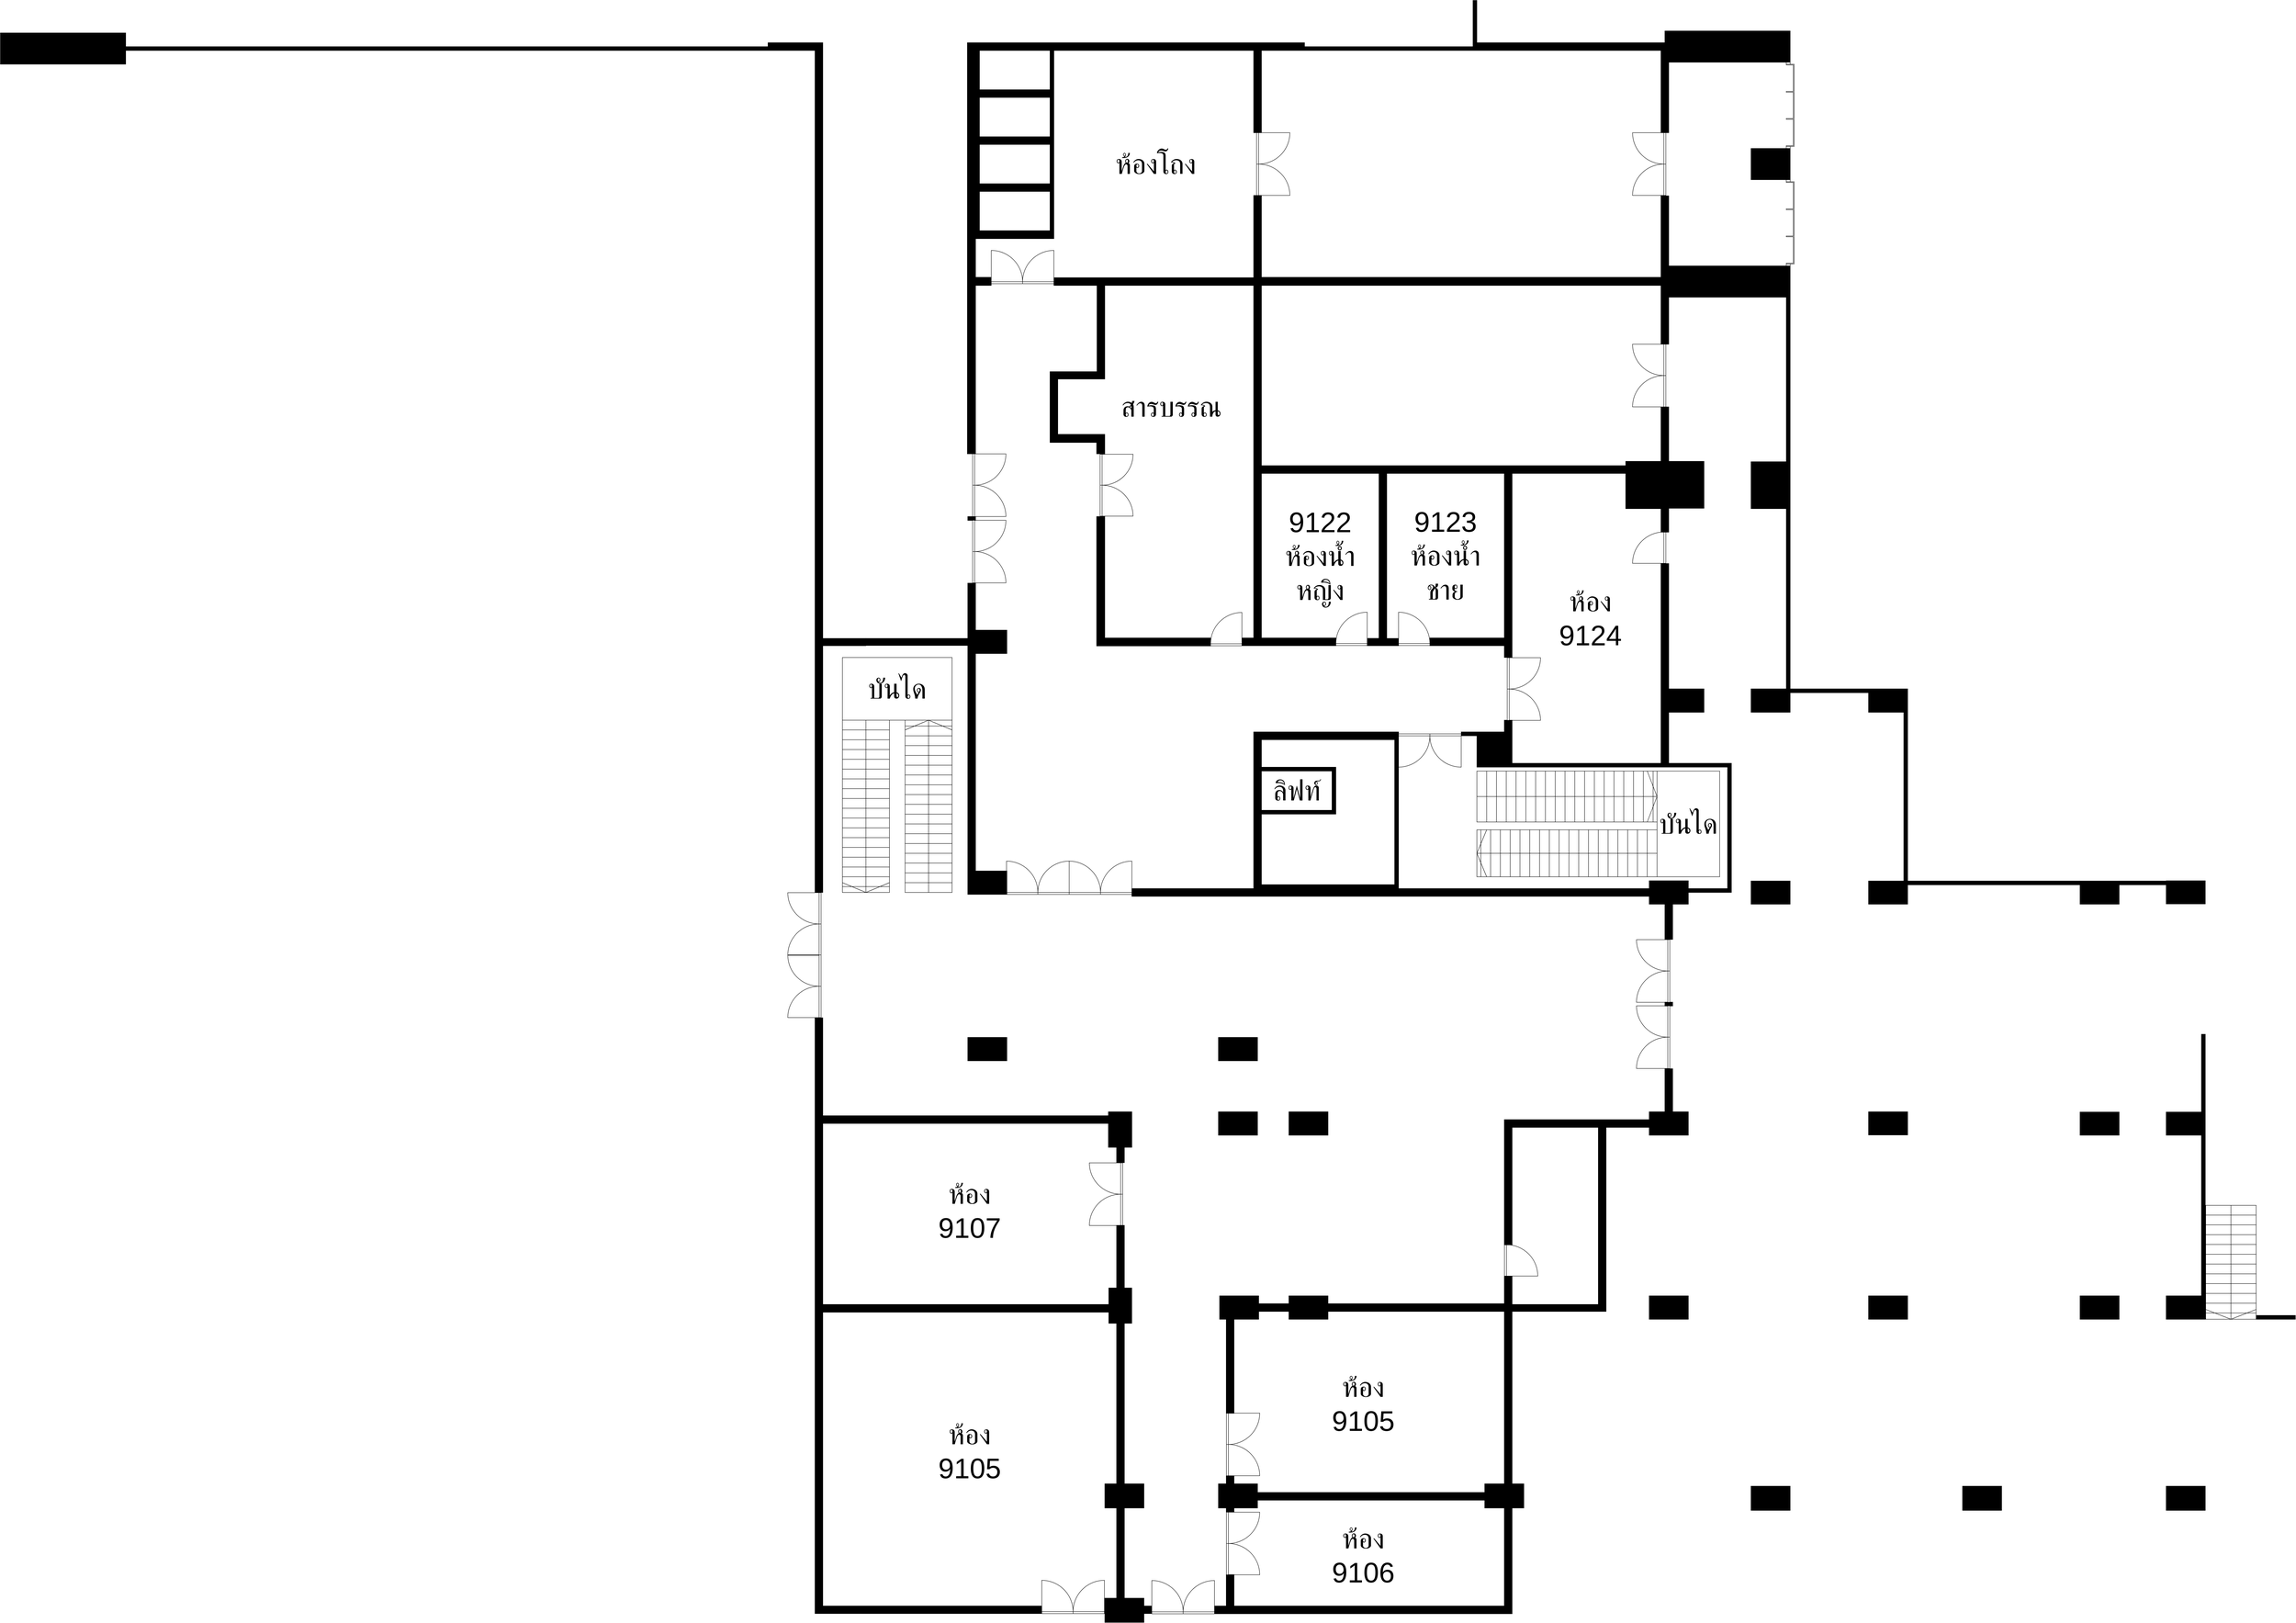<mxfile version="14.9.6" type="device"><diagram name="Page-1" id="38b20595-45e3-9b7f-d5ca-b57f44c5b66d"><mxGraphModel dx="23780" dy="11840" grid="1" gridSize="10" guides="1" tooltips="1" connect="1" arrows="1" fold="1" page="1" pageScale="1" pageWidth="1100" pageHeight="850" background="none" math="0" shadow="0"><root><mxCell id="0"/><mxCell id="1" parent="0"/><mxCell id="nkbUNcGqrnW74yMJ7LLz-59" value="" style="verticalLabelPosition=bottom;html=1;verticalAlign=top;align=center;shape=mxgraph.floorplan.wall;fillColor=#000000;direction=south;" parent="1" vertex="1"><mxGeometry x="-110" y="1398" width="10" height="200" as="geometry"/></mxCell><mxCell id="nkbUNcGqrnW74yMJ7LLz-8" value="" style="verticalLabelPosition=bottom;html=1;verticalAlign=top;align=center;shape=mxgraph.floorplan.room;fillColor=#000000;" parent="1" vertex="1"><mxGeometry x="-430" y="198" width="200" height="120" as="geometry"/></mxCell><mxCell id="nkbUNcGqrnW74yMJ7LLz-9" value="" style="verticalLabelPosition=bottom;html=1;verticalAlign=top;align=center;shape=mxgraph.floorplan.room;fillColor=#000000;" parent="1" vertex="1"><mxGeometry x="-430" y="318" width="200" height="120" as="geometry"/></mxCell><mxCell id="nkbUNcGqrnW74yMJ7LLz-10" value="" style="verticalLabelPosition=bottom;html=1;verticalAlign=top;align=center;shape=mxgraph.floorplan.room;fillColor=#000000;" parent="1" vertex="1"><mxGeometry x="-430" y="438" width="200" height="120" as="geometry"/></mxCell><mxCell id="nkbUNcGqrnW74yMJ7LLz-11" value="" style="verticalLabelPosition=bottom;html=1;verticalAlign=top;align=center;shape=mxgraph.floorplan.room;fillColor=#000000;" parent="1" vertex="1"><mxGeometry x="-430" y="558" width="200" height="120" as="geometry"/></mxCell><mxCell id="nkbUNcGqrnW74yMJ7LLz-15" value="" style="verticalLabelPosition=bottom;html=1;verticalAlign=top;align=center;shape=mxgraph.floorplan.wall;fillColor=#000000;" parent="1" vertex="1"><mxGeometry x="-430" y="678.5" width="200" height="10" as="geometry"/></mxCell><mxCell id="nkbUNcGqrnW74yMJ7LLz-17" value="&lt;font style=&quot;font-size: 72px&quot;&gt;ห้องโถง&lt;/font&gt;" style="text;html=1;strokeColor=none;fillColor=none;align=center;verticalAlign=middle;whiteSpace=wrap;rounded=0;" parent="1" vertex="1"><mxGeometry x="-100" y="458" width="260" height="80" as="geometry"/></mxCell><mxCell id="nkbUNcGqrnW74yMJ7LLz-37" value="" style="verticalLabelPosition=bottom;html=1;verticalAlign=top;align=center;shape=mxgraph.floorplan.doorDouble;aspect=fixed;rotation=-180;" parent="1" vertex="1"><mxGeometry x="-390" y="718.5" width="160" height="85" as="geometry"/></mxCell><mxCell id="nkbUNcGqrnW74yMJ7LLz-42" value="" style="verticalLabelPosition=bottom;html=1;verticalAlign=top;align=center;shape=mxgraph.floorplan.wallCorner;fillColor=#000000;" parent="1" vertex="1"><mxGeometry x="-440" y="798" width="50" height="119" as="geometry"/></mxCell><mxCell id="nkbUNcGqrnW74yMJ7LLz-44" value="" style="verticalLabelPosition=bottom;html=1;verticalAlign=top;align=center;shape=mxgraph.floorplan.wallCorner;fillColor=#000000;direction=south;" parent="1" vertex="1"><mxGeometry x="-230" y="798" width="120" height="120" as="geometry"/></mxCell><mxCell id="nkbUNcGqrnW74yMJ7LLz-45" value="" style="verticalLabelPosition=bottom;html=1;verticalAlign=top;align=center;shape=mxgraph.floorplan.wallCorner;fillColor=#000000;direction=west" parent="1" vertex="1"><mxGeometry x="-240" y="918" width="130" height="120" as="geometry"/></mxCell><mxCell id="nkbUNcGqrnW74yMJ7LLz-47" value="" style="verticalLabelPosition=bottom;html=1;verticalAlign=top;align=center;shape=mxgraph.floorplan.wallCorner;fillColor=#000000;direction=south;" parent="1" vertex="1"><mxGeometry x="170" y="798" width="120" height="120" as="geometry"/></mxCell><mxCell id="nkbUNcGqrnW74yMJ7LLz-48" value="" style="verticalLabelPosition=bottom;html=1;verticalAlign=top;align=center;shape=mxgraph.floorplan.wall;fillColor=#000000;" parent="1" vertex="1"><mxGeometry x="10" y="798" width="160" height="10" as="geometry"/></mxCell><mxCell id="nkbUNcGqrnW74yMJ7LLz-49" value="" style="verticalLabelPosition=bottom;html=1;verticalAlign=top;align=center;shape=mxgraph.floorplan.wallCorner;fillColor=#000000;direction=south;" parent="1" vertex="1"><mxGeometry x="-230" y="1188" width="130" height="50" as="geometry"/></mxCell><mxCell id="nkbUNcGqrnW74yMJ7LLz-50" value="" style="verticalLabelPosition=bottom;html=1;verticalAlign=top;align=center;shape=mxgraph.floorplan.wall;fillColor=#000000;direction=south;" parent="1" vertex="1"><mxGeometry x="-440" y="918" width="10" height="320" as="geometry"/></mxCell><mxCell id="nkbUNcGqrnW74yMJ7LLz-58" value="" style="verticalLabelPosition=bottom;html=1;verticalAlign=top;align=center;shape=mxgraph.floorplan.wallCorner;fillColor=#000000;direction=north" parent="1" vertex="1"><mxGeometry x="-110" y="1598" width="120" height="120" as="geometry"/></mxCell><mxCell id="nkbUNcGqrnW74yMJ7LLz-60" value="" style="verticalLabelPosition=bottom;html=1;verticalAlign=top;align=center;shape=mxgraph.floorplan.wallCorner;fillColor=#000000;direction=north" parent="1" vertex="1"><mxGeometry x="-440" y="678" width="50" height="119" as="geometry"/></mxCell><mxCell id="nkbUNcGqrnW74yMJ7LLz-61" value="" style="verticalLabelPosition=bottom;html=1;verticalAlign=top;align=center;shape=mxgraph.floorplan.wallCorner;fillColor=#000000;" parent="1" vertex="1"><mxGeometry x="-440" y="188" width="130" height="130" as="geometry"/></mxCell><mxCell id="nkbUNcGqrnW74yMJ7LLz-62" value="" style="verticalLabelPosition=bottom;html=1;verticalAlign=top;align=center;shape=mxgraph.floorplan.wall;fillColor=#000000;direction=south;" parent="1" vertex="1"><mxGeometry x="-440" y="318" width="10" height="360" as="geometry"/></mxCell><mxCell id="nkbUNcGqrnW74yMJ7LLz-63" value="" style="verticalLabelPosition=bottom;html=1;verticalAlign=top;align=center;shape=mxgraph.floorplan.wall;fillColor=#000000;" parent="1" vertex="1"><mxGeometry x="-230" y="788" width="400" height="10" as="geometry"/></mxCell><mxCell id="nkbUNcGqrnW74yMJ7LLz-64" value="" style="verticalLabelPosition=bottom;html=1;verticalAlign=top;align=center;shape=mxgraph.floorplan.wallCorner;fillColor=#000000;direction=west" parent="1" vertex="1"><mxGeometry x="170" y="678" width="120" height="120" as="geometry"/></mxCell><mxCell id="nkbUNcGqrnW74yMJ7LLz-65" value="" style="verticalLabelPosition=bottom;html=1;verticalAlign=top;align=center;shape=mxgraph.floorplan.wallCorner;fillColor=#000000;direction=south;" parent="1" vertex="1"><mxGeometry x="170" y="198" width="120" height="120" as="geometry"/></mxCell><mxCell id="nkbUNcGqrnW74yMJ7LLz-66" value="" style="verticalLabelPosition=bottom;html=1;verticalAlign=top;align=center;shape=mxgraph.floorplan.wall;fillColor=#000000;" parent="1" vertex="1"><mxGeometry x="-310" y="188" width="720" height="10" as="geometry"/></mxCell><mxCell id="nkbUNcGqrnW74yMJ7LLz-67" value="" style="verticalLabelPosition=bottom;html=1;verticalAlign=top;align=center;shape=mxgraph.floorplan.wall;fillColor=#000000;direction=south;" parent="1" vertex="1"><mxGeometry x="280" y="315" width="10" height="103" as="geometry"/></mxCell><mxCell id="nkbUNcGqrnW74yMJ7LLz-68" value="" style="verticalLabelPosition=bottom;html=1;verticalAlign=top;align=center;shape=mxgraph.floorplan.wall;fillColor=#000000;" parent="1" vertex="1"><mxGeometry x="-440" y="1398" width="10" height="10" as="geometry"/></mxCell><mxCell id="nkbUNcGqrnW74yMJ7LLz-69" value="" style="verticalLabelPosition=bottom;html=1;verticalAlign=top;align=center;shape=mxgraph.floorplan.wall;fillColor=#000000;direction=south;" parent="1" vertex="1"><mxGeometry x="-440" y="1748" width="10" height="560" as="geometry"/></mxCell><mxCell id="nkbUNcGqrnW74yMJ7LLz-74" value="" style="verticalLabelPosition=bottom;html=1;verticalAlign=top;align=center;shape=mxgraph.floorplan.wallCorner;fillColor=#000000;direction=west" parent="1" vertex="1"><mxGeometry x="250" y="1598" width="40" height="120" as="geometry"/></mxCell><mxCell id="nkbUNcGqrnW74yMJ7LLz-75" value="" style="verticalLabelPosition=bottom;html=1;verticalAlign=top;align=center;shape=mxgraph.floorplan.wall;fillColor=#000000;" parent="1" vertex="1"><mxGeometry x="10" y="1708" width="160" height="10" as="geometry"/></mxCell><mxCell id="nkbUNcGqrnW74yMJ7LLz-76" value="" style="verticalLabelPosition=bottom;html=1;verticalAlign=top;align=center;shape=mxgraph.floorplan.wall;fillColor=#000000;direction=south;" parent="1" vertex="1"><mxGeometry x="280" y="918" width="10" height="680" as="geometry"/></mxCell><mxCell id="nkbUNcGqrnW74yMJ7LLz-79" value="" style="verticalLabelPosition=bottom;html=1;verticalAlign=top;align=center;shape=mxgraph.floorplan.wallCorner;fillColor=#000000;" parent="1" vertex="1"><mxGeometry x="290" y="198" width="120" height="120" as="geometry"/></mxCell><mxCell id="nkbUNcGqrnW74yMJ7LLz-80" value="" style="verticalLabelPosition=bottom;html=1;verticalAlign=top;align=center;shape=mxgraph.floorplan.wall;fillColor=#000000;" parent="1" vertex="1"><mxGeometry x="-230" y="198" width="400" height="10" as="geometry"/></mxCell><mxCell id="nkbUNcGqrnW74yMJ7LLz-82" value="" style="verticalLabelPosition=bottom;html=1;verticalAlign=top;align=center;shape=mxgraph.floorplan.wallCorner;fillColor=#000000;direction=north" parent="1" vertex="1"><mxGeometry x="290" y="1598" width="120" height="120" as="geometry"/></mxCell><mxCell id="nkbUNcGqrnW74yMJ7LLz-83" value="" style="verticalLabelPosition=bottom;html=1;verticalAlign=top;align=center;shape=mxgraph.floorplan.wallCorner;fillColor=#000000;" parent="1" vertex="1"><mxGeometry x="290" y="1278" width="120" height="120" as="geometry"/></mxCell><mxCell id="nkbUNcGqrnW74yMJ7LLz-84" value="" style="verticalLabelPosition=bottom;html=1;verticalAlign=top;align=center;shape=mxgraph.floorplan.wall;fillColor=#000000;direction=south;" parent="1" vertex="1"><mxGeometry x="290" y="1399" width="10" height="199" as="geometry"/></mxCell><mxCell id="nkbUNcGqrnW74yMJ7LLz-85" value="" style="verticalLabelPosition=bottom;html=1;verticalAlign=top;align=center;shape=mxgraph.floorplan.wall;fillColor=#000000;" parent="1" vertex="1"><mxGeometry x="410" y="1278" width="80" height="10" as="geometry"/></mxCell><mxCell id="nkbUNcGqrnW74yMJ7LLz-86" value="" style="verticalLabelPosition=bottom;html=1;verticalAlign=top;align=center;shape=mxgraph.floorplan.wallCorner;fillColor=#000000;direction=south;" parent="1" vertex="1"><mxGeometry x="490" y="1278" width="120" height="119" as="geometry"/></mxCell><mxCell id="nkbUNcGqrnW74yMJ7LLz-87" value="" style="verticalLabelPosition=bottom;html=1;verticalAlign=top;align=center;shape=mxgraph.floorplan.wallCorner;fillColor=#000000;direction=west" parent="1" vertex="1"><mxGeometry x="570" y="1599" width="40" height="120" as="geometry"/></mxCell><mxCell id="nkbUNcGqrnW74yMJ7LLz-88" value="" style="verticalLabelPosition=bottom;html=1;verticalAlign=top;align=center;shape=mxgraph.floorplan.wall;fillColor=#000000;direction=south;" parent="1" vertex="1"><mxGeometry x="600" y="1398" width="10" height="202.5" as="geometry"/></mxCell><mxCell id="nkbUNcGqrnW74yMJ7LLz-89" value="" style="verticalLabelPosition=bottom;html=1;verticalAlign=top;align=center;shape=mxgraph.floorplan.doorRight;aspect=fixed;rotation=-180;" parent="1" vertex="1"><mxGeometry x="650" y="1642.38" width="80" height="85" as="geometry"/></mxCell><mxCell id="nkbUNcGqrnW74yMJ7LLz-91" value="" style="verticalLabelPosition=bottom;html=1;verticalAlign=top;align=center;shape=mxgraph.floorplan.doorLeft;aspect=fixed;rotation=-180;" parent="1" vertex="1"><mxGeometry x="490" y="1642.38" width="80" height="85" as="geometry"/></mxCell><mxCell id="nkbUNcGqrnW74yMJ7LLz-92" value="" style="verticalLabelPosition=bottom;html=1;verticalAlign=top;align=center;shape=mxgraph.floorplan.doorLeft;aspect=fixed;rotation=-180;" parent="1" vertex="1"><mxGeometry x="170" y="1643" width="80" height="85" as="geometry"/></mxCell><mxCell id="nkbUNcGqrnW74yMJ7LLz-93" value="" style="verticalLabelPosition=bottom;html=1;verticalAlign=top;align=center;shape=mxgraph.floorplan.wall;fillColor=#000000;" parent="1" vertex="1"><mxGeometry x="410" y="1708" width="80" height="10" as="geometry"/></mxCell><mxCell id="nkbUNcGqrnW74yMJ7LLz-94" value="" style="verticalLabelPosition=bottom;html=1;verticalAlign=top;align=center;shape=mxgraph.floorplan.wallCorner;fillColor=#000000;direction=north" parent="1" vertex="1"><mxGeometry x="610" y="1599.25" width="40" height="120" as="geometry"/></mxCell><mxCell id="nkbUNcGqrnW74yMJ7LLz-95" value="" style="verticalLabelPosition=bottom;html=1;verticalAlign=top;align=center;shape=mxgraph.floorplan.wall;fillColor=#000000;direction=south;" parent="1" vertex="1"><mxGeometry x="610" y="1398" width="10" height="201.25" as="geometry"/></mxCell><mxCell id="nkbUNcGqrnW74yMJ7LLz-96" value="" style="verticalLabelPosition=bottom;html=1;verticalAlign=top;align=center;shape=mxgraph.floorplan.wallCorner;fillColor=#000000;" parent="1" vertex="1"><mxGeometry x="610" y="1278" width="120" height="120" as="geometry"/></mxCell><mxCell id="nkbUNcGqrnW74yMJ7LLz-97" value="" style="verticalLabelPosition=bottom;html=1;verticalAlign=top;align=center;shape=mxgraph.floorplan.wall;fillColor=#000000;" parent="1" vertex="1"><mxGeometry x="730" y="1278" width="80" height="10" as="geometry"/></mxCell><mxCell id="nkbUNcGqrnW74yMJ7LLz-98" value="" style="verticalLabelPosition=bottom;html=1;verticalAlign=top;align=center;shape=mxgraph.floorplan.wallCorner;fillColor=#000000;direction=south;" parent="1" vertex="1"><mxGeometry x="810" y="1278" width="120" height="119" as="geometry"/></mxCell><mxCell id="nkbUNcGqrnW74yMJ7LLz-99" value="" style="verticalLabelPosition=bottom;html=1;verticalAlign=top;align=center;shape=mxgraph.floorplan.wall;fillColor=#000000;direction=south;" parent="1" vertex="1"><mxGeometry x="920" y="1397" width="10" height="200" as="geometry"/></mxCell><mxCell id="nkbUNcGqrnW74yMJ7LLz-100" value="" style="verticalLabelPosition=bottom;html=1;verticalAlign=top;align=center;shape=mxgraph.floorplan.wallCorner;fillColor=#000000;direction=west" parent="1" vertex="1"><mxGeometry x="810" y="1598" width="120" height="120" as="geometry"/></mxCell><mxCell id="nkbUNcGqrnW74yMJ7LLz-101" value="" style="verticalLabelPosition=bottom;html=1;verticalAlign=top;align=center;shape=mxgraph.floorplan.wall;fillColor=#000000;" parent="1" vertex="1"><mxGeometry x="730" y="1708" width="80" height="10" as="geometry"/></mxCell><mxCell id="nkbUNcGqrnW74yMJ7LLz-106" value="" style="verticalLabelPosition=bottom;html=1;verticalAlign=top;align=center;shape=mxgraph.floorplan.wallCorner;fillColor=#000000;direction=south;" parent="1" vertex="1"><mxGeometry x="810" y="1718" width="120" height="40" as="geometry"/></mxCell><mxCell id="nkbUNcGqrnW74yMJ7LLz-107" value="" style="verticalLabelPosition=bottom;html=1;verticalAlign=top;align=center;shape=mxgraph.floorplan.wall;fillColor=#000000;" parent="1" vertex="1"><mxGeometry x="730" y="1718" width="80" height="10" as="geometry"/></mxCell><mxCell id="nkbUNcGqrnW74yMJ7LLz-108" value="" style="verticalLabelPosition=bottom;html=1;verticalAlign=top;align=center;shape=mxgraph.floorplan.wall;fillColor=#000000;" parent="1" vertex="1"><mxGeometry x="570" y="1718.63" width="80" height="8.75" as="geometry"/></mxCell><mxCell id="nkbUNcGqrnW74yMJ7LLz-109" value="" style="verticalLabelPosition=bottom;html=1;verticalAlign=top;align=center;shape=mxgraph.floorplan.wall;fillColor=#000000;" parent="1" vertex="1"><mxGeometry x="250" y="1718" width="240" height="10" as="geometry"/></mxCell><mxCell id="nkbUNcGqrnW74yMJ7LLz-110" value="" style="verticalLabelPosition=bottom;html=1;verticalAlign=top;align=center;shape=mxgraph.floorplan.wall;fillColor=#000000;" parent="1" vertex="1"><mxGeometry x="10" y="1718.63" width="160" height="10" as="geometry"/></mxCell><mxCell id="nkbUNcGqrnW74yMJ7LLz-111" value="" style="verticalLabelPosition=bottom;html=1;verticalAlign=top;align=center;shape=mxgraph.floorplan.wallCorner;fillColor=#000000;direction=north" parent="1" vertex="1"><mxGeometry x="-120.94" y="1598" width="130" height="130.63" as="geometry"/></mxCell><mxCell id="nkbUNcGqrnW74yMJ7LLz-112" value="" style="verticalLabelPosition=bottom;html=1;verticalAlign=top;align=center;shape=mxgraph.floorplan.wall;fillColor=#000000;direction=south;" parent="1" vertex="1"><mxGeometry x="-120.94" y="1398" width="10" height="199" as="geometry"/></mxCell><mxCell id="nkbUNcGqrnW74yMJ7LLz-57" value="" style="verticalLabelPosition=bottom;html=1;verticalAlign=top;align=center;shape=mxgraph.floorplan.doorDouble;aspect=fixed;rotation=-90;" parent="1" vertex="1"><mxGeometry x="-149.06" y="1276" width="158.12" height="84" as="geometry"/></mxCell><mxCell id="nkbUNcGqrnW74yMJ7LLz-113" value="" style="verticalLabelPosition=bottom;html=1;verticalAlign=top;align=center;shape=mxgraph.floorplan.wallCorner;fillColor=#000000;direction=south;" parent="1" vertex="1"><mxGeometry x="-240" y="1199" width="129.06" height="39" as="geometry"/></mxCell><mxCell id="nkbUNcGqrnW74yMJ7LLz-114" value="" style="verticalLabelPosition=bottom;html=1;verticalAlign=top;align=center;shape=mxgraph.floorplan.wall;fillColor=#000000;direction=south;" parent="1" vertex="1"><mxGeometry x="-240" y="1038" width="10" height="170" as="geometry"/></mxCell><mxCell id="nkbUNcGqrnW74yMJ7LLz-115" value="" style="verticalLabelPosition=bottom;html=1;verticalAlign=top;align=center;shape=mxgraph.floorplan.wall;fillColor=#000000;direction=south;" parent="1" vertex="1"><mxGeometry x="-230" y="1048" width="10" height="140" as="geometry"/></mxCell><mxCell id="nkbUNcGqrnW74yMJ7LLz-117" value="" style="verticalLabelPosition=bottom;html=1;verticalAlign=top;align=center;shape=mxgraph.floorplan.wallCorner;fillColor=#000000;direction=west" parent="1" vertex="1"><mxGeometry x="-230" y="918" width="130" height="129" as="geometry"/></mxCell><mxCell id="nkbUNcGqrnW74yMJ7LLz-118" value="" style="verticalLabelPosition=bottom;html=1;verticalAlign=top;align=center;shape=mxgraph.floorplan.wallCorner;fillColor=#000000;" parent="1" vertex="1"><mxGeometry x="-110" y="798" width="120" height="120" as="geometry"/></mxCell><mxCell id="nkbUNcGqrnW74yMJ7LLz-119" value="" style="verticalLabelPosition=bottom;html=1;verticalAlign=top;align=center;shape=mxgraph.floorplan.wallCorner;fillColor=#000000;direction=west" parent="1" vertex="1"><mxGeometry x="810" y="1918" width="120" height="40" as="geometry"/></mxCell><mxCell id="nkbUNcGqrnW74yMJ7LLz-120" value="" style="verticalLabelPosition=bottom;html=1;verticalAlign=top;align=center;shape=mxgraph.floorplan.wall;fillColor=#000000;direction=south;" parent="1" vertex="1"><mxGeometry x="930" y="1398" width="10" height="360" as="geometry"/></mxCell><mxCell id="nkbUNcGqrnW74yMJ7LLz-121" value="" style="verticalLabelPosition=bottom;html=1;verticalAlign=top;align=center;shape=mxgraph.floorplan.wallCorner;fillColor=#000000;direction=north" parent="1" vertex="1"><mxGeometry x="930" y="1918" width="120" height="120" as="geometry"/></mxCell><mxCell id="nkbUNcGqrnW74yMJ7LLz-122" value="" style="verticalLabelPosition=bottom;html=1;verticalAlign=top;align=center;shape=mxgraph.floorplan.doorDouble;aspect=fixed;rotation=-90;" parent="1" vertex="1"><mxGeometry x="890" y="1796" width="160" height="85" as="geometry"/></mxCell><mxCell id="nkbUNcGqrnW74yMJ7LLz-125" value="" style="verticalLabelPosition=bottom;html=1;verticalAlign=top;align=center;shape=mxgraph.floorplan.wall;fillColor=#000000;" parent="1" vertex="1"><mxGeometry x="1050" y="2028" width="160" height="10" as="geometry"/></mxCell><mxCell id="nkbUNcGqrnW74yMJ7LLz-127" value="" style="verticalLabelPosition=bottom;html=1;verticalAlign=top;align=center;shape=mxgraph.floorplan.wallCorner;fillColor=#000000;" parent="1" vertex="1"><mxGeometry x="930" y="1278" width="120" height="120" as="geometry"/></mxCell><mxCell id="nkbUNcGqrnW74yMJ7LLz-130" value="" style="verticalLabelPosition=bottom;html=1;verticalAlign=top;align=center;shape=mxgraph.floorplan.wall;fillColor=#000000;" parent="1" vertex="1"><mxGeometry x="1050" y="1278" width="180" height="10" as="geometry"/></mxCell><mxCell id="nkbUNcGqrnW74yMJ7LLz-131" value="" style="verticalLabelPosition=bottom;html=1;verticalAlign=top;align=center;shape=mxgraph.floorplan.doorDouble;aspect=fixed;rotation=0;" parent="1" vertex="1"><mxGeometry x="650" y="1953" width="160" height="85" as="geometry"/></mxCell><mxCell id="nkbUNcGqrnW74yMJ7LLz-132" value="" style="verticalLabelPosition=bottom;html=1;verticalAlign=top;align=center;shape=mxgraph.floorplan.wallCorner;fillColor=#000000;" parent="1" vertex="1"><mxGeometry x="280" y="1948" width="130" height="90" as="geometry"/></mxCell><mxCell id="nkbUNcGqrnW74yMJ7LLz-133" value="" style="verticalLabelPosition=bottom;html=1;verticalAlign=top;align=center;shape=mxgraph.floorplan.wall;fillColor=#000000;" parent="1" vertex="1"><mxGeometry x="410" y="1948" width="240" height="10" as="geometry"/></mxCell><mxCell id="nkbUNcGqrnW74yMJ7LLz-137" value="" style="verticalLabelPosition=bottom;html=1;verticalAlign=top;align=center;shape=mxgraph.floorplan.wallCorner;fillColor=#000000;direction=west" parent="1" vertex="1"><mxGeometry x="170" y="2238" width="120" height="120" as="geometry"/></mxCell><mxCell id="nkbUNcGqrnW74yMJ7LLz-138" value="" style="verticalLabelPosition=bottom;html=1;verticalAlign=top;align=center;shape=mxgraph.floorplan.wall;fillColor=#000000;direction=south;" parent="1" vertex="1"><mxGeometry x="280" y="2158" width="10" height="80" as="geometry"/></mxCell><mxCell id="nkbUNcGqrnW74yMJ7LLz-139" value="" style="verticalLabelPosition=bottom;html=1;verticalAlign=top;align=center;shape=mxgraph.floorplan.wall;fillColor=#000000;" parent="1" vertex="1"><mxGeometry x="-31" y="2348" width="200" height="10" as="geometry"/></mxCell><mxCell id="nkbUNcGqrnW74yMJ7LLz-142" value="" style="verticalLabelPosition=bottom;html=1;verticalAlign=top;align=center;shape=mxgraph.floorplan.wall;fillColor=#000000;" parent="1" vertex="1"><mxGeometry x="-31" y="2358" width="201" height="10" as="geometry"/></mxCell><mxCell id="nkbUNcGqrnW74yMJ7LLz-51" value="" style="verticalLabelPosition=bottom;html=1;verticalAlign=top;align=center;shape=mxgraph.floorplan.doorDouble;aspect=fixed;rotation=-90;" parent="1" vertex="1"><mxGeometry x="-475" y="1275.5" width="160" height="85" as="geometry"/></mxCell><mxCell id="nkbUNcGqrnW74yMJ7LLz-151" value="" style="verticalLabelPosition=bottom;html=1;verticalAlign=top;align=center;shape=mxgraph.floorplan.doorDouble;aspect=fixed;rotation=-90;fontSize=12;" parent="1" vertex="1"><mxGeometry x="-475" y="1445" width="160" height="85" as="geometry"/></mxCell><mxCell id="nkbUNcGqrnW74yMJ7LLz-154" value="" style="verticalLabelPosition=bottom;html=1;verticalAlign=top;align=center;shape=mxgraph.floorplan.wall;fillColor=#000000;fontSize=12;" parent="1" vertex="1"><mxGeometry x="410" y="1268" width="820" height="10" as="geometry"/></mxCell><mxCell id="nkbUNcGqrnW74yMJ7LLz-156" value="" style="verticalLabelPosition=bottom;html=1;verticalAlign=top;align=center;shape=mxgraph.floorplan.wallCorner;fillColor=#000000;fontSize=12;" parent="1" vertex="1"><mxGeometry x="290" y="798" width="120" height="120" as="geometry"/></mxCell><mxCell id="nkbUNcGqrnW74yMJ7LLz-158" value="" style="verticalLabelPosition=bottom;html=1;verticalAlign=top;align=center;shape=mxgraph.floorplan.wallCorner;fillColor=#000000;direction=north" parent="1" vertex="1"><mxGeometry x="290" y="1158" width="120" height="120" as="geometry"/></mxCell><mxCell id="nkbUNcGqrnW74yMJ7LLz-159" value="" style="verticalLabelPosition=bottom;html=1;verticalAlign=top;align=center;shape=mxgraph.floorplan.wall;fillColor=#000000;direction=south;fontSize=12;" parent="1" vertex="1"><mxGeometry x="290" y="918" width="10" height="240" as="geometry"/></mxCell><mxCell id="nkbUNcGqrnW74yMJ7LLz-160" value="" style="verticalLabelPosition=bottom;html=1;verticalAlign=top;align=center;shape=mxgraph.floorplan.wallCorner;fillColor=#000000;direction=north" parent="1" vertex="1"><mxGeometry x="290" y="677" width="120" height="120" as="geometry"/></mxCell><mxCell id="nkbUNcGqrnW74yMJ7LLz-161" value="" style="verticalLabelPosition=bottom;html=1;verticalAlign=top;align=center;shape=mxgraph.floorplan.wallCorner;fillColor=#000000;direction=south;fontSize=12;" parent="1" vertex="1"><mxGeometry x="1210" y="798" width="120" height="122" as="geometry"/></mxCell><mxCell id="nkbUNcGqrnW74yMJ7LLz-163" value="" style="verticalLabelPosition=bottom;html=1;verticalAlign=top;align=center;shape=mxgraph.floorplan.wallCorner;fillColor=#000000;direction=west;fontSize=12;" parent="1" vertex="1"><mxGeometry x="1210" y="679" width="120" height="118" as="geometry"/></mxCell><mxCell id="nkbUNcGqrnW74yMJ7LLz-165" value="" style="verticalLabelPosition=bottom;html=1;verticalAlign=top;align=center;shape=mxgraph.floorplan.wall;fillColor=#000000;fontSize=12;" parent="1" vertex="1"><mxGeometry x="410" y="798" width="800" height="10" as="geometry"/></mxCell><mxCell id="nkbUNcGqrnW74yMJ7LLz-166" value="" style="verticalLabelPosition=bottom;html=1;verticalAlign=top;align=center;shape=mxgraph.floorplan.wall;fillColor=#000000;fontSize=12;" parent="1" vertex="1"><mxGeometry x="410" y="787" width="800" height="10" as="geometry"/></mxCell><mxCell id="nkbUNcGqrnW74yMJ7LLz-168" value="" style="verticalLabelPosition=bottom;html=1;verticalAlign=top;align=center;shape=mxgraph.floorplan.wallCorner;fillColor=#000000;direction=south;fontSize=12;" parent="1" vertex="1"><mxGeometry x="1210" y="198" width="120" height="120" as="geometry"/></mxCell><mxCell id="nkbUNcGqrnW74yMJ7LLz-169" value="" style="verticalLabelPosition=bottom;html=1;verticalAlign=top;align=center;shape=mxgraph.floorplan.wall;fillColor=#000000;fontSize=12;" parent="1" vertex="1"><mxGeometry x="410" y="198" width="800" height="10" as="geometry"/></mxCell><mxCell id="nkbUNcGqrnW74yMJ7LLz-170" value="" style="verticalLabelPosition=bottom;html=1;verticalAlign=top;align=center;shape=mxgraph.floorplan.wall;fillColor=#000000;fontSize=12;" parent="1" vertex="1"><mxGeometry x="960" y="188" width="370" height="10" as="geometry"/></mxCell><mxCell id="nkbUNcGqrnW74yMJ7LLz-171" value="" style="verticalLabelPosition=bottom;html=1;verticalAlign=top;align=center;shape=mxgraph.floorplan.wall;fillColor=#000000;direction=south;fontSize=12;" parent="1" vertex="1"><mxGeometry x="280" y="578" width="10" height="101" as="geometry"/></mxCell><mxCell id="nkbUNcGqrnW74yMJ7LLz-172" value="" style="verticalLabelPosition=bottom;html=1;verticalAlign=top;align=center;shape=mxgraph.floorplan.doorDouble;aspect=fixed;fontSize=12;rotation=-90;" parent="1" vertex="1"><mxGeometry x="250" y="455.5" width="160" height="85" as="geometry"/></mxCell><mxCell id="nkbUNcGqrnW74yMJ7LLz-173" value="" style="verticalLabelPosition=bottom;html=1;verticalAlign=top;align=center;shape=mxgraph.floorplan.wall;fillColor=#000000;direction=south;" parent="1" vertex="1"><mxGeometry x="290" y="318" width="10" height="100" as="geometry"/></mxCell><mxCell id="nkbUNcGqrnW74yMJ7LLz-174" value="" style="verticalLabelPosition=bottom;html=1;verticalAlign=top;align=center;shape=mxgraph.floorplan.wall;fillColor=#000000;direction=south;" parent="1" vertex="1"><mxGeometry x="290" y="578" width="10" height="99" as="geometry"/></mxCell><mxCell id="nkbUNcGqrnW74yMJ7LLz-175" value="" style="verticalLabelPosition=bottom;html=1;verticalAlign=top;align=center;shape=mxgraph.floorplan.wall;fillColor=#000000;direction=south;fontSize=12;" parent="1" vertex="1"><mxGeometry x="1320" y="578" width="10" height="100" as="geometry"/></mxCell><mxCell id="nkbUNcGqrnW74yMJ7LLz-176" value="" style="verticalLabelPosition=bottom;html=1;verticalAlign=top;align=center;shape=mxgraph.floorplan.doorDouble;aspect=fixed;fontSize=12;rotation=90;" parent="1" vertex="1"><mxGeometry x="1210" y="455.5" width="160" height="85" as="geometry"/></mxCell><mxCell id="nkbUNcGqrnW74yMJ7LLz-179" value="" style="verticalLabelPosition=bottom;html=1;verticalAlign=top;align=center;shape=mxgraph.floorplan.wall;fillColor=#000000;direction=south;fontSize=12;" parent="1" vertex="1"><mxGeometry x="1320" y="318" width="10" height="100" as="geometry"/></mxCell><mxCell id="nkbUNcGqrnW74yMJ7LLz-180" value="" style="verticalLabelPosition=bottom;html=1;verticalAlign=top;align=center;shape=mxgraph.floorplan.wall;fillColor=#000000;direction=south;fontSize=12;" parent="1" vertex="1"><mxGeometry x="1330" y="238" width="10" height="180" as="geometry"/></mxCell><mxCell id="nkbUNcGqrnW74yMJ7LLz-181" value="" style="verticalLabelPosition=bottom;html=1;verticalAlign=top;align=center;shape=mxgraph.floorplan.wall;fillColor=#000000;direction=south;fontSize=12;" parent="1" vertex="1"><mxGeometry x="1330" y="1118" width="10" height="140" as="geometry"/></mxCell><mxCell id="nkbUNcGqrnW74yMJ7LLz-184" value="" style="verticalLabelPosition=bottom;html=1;verticalAlign=top;align=center;shape=mxgraph.floorplan.wall;fillColor=#000000;direction=south;fontSize=12;" parent="1" vertex="1"><mxGeometry x="1330" y="838" width="10" height="120" as="geometry"/></mxCell><mxCell id="nkbUNcGqrnW74yMJ7LLz-185" value="" style="verticalLabelPosition=bottom;html=1;verticalAlign=top;align=center;shape=mxgraph.floorplan.doorDouble;aspect=fixed;fontSize=12;rotation=90;" parent="1" vertex="1"><mxGeometry x="1210" y="995.5" width="160" height="85" as="geometry"/></mxCell><mxCell id="nkbUNcGqrnW74yMJ7LLz-186" value="" style="verticalLabelPosition=bottom;html=1;verticalAlign=top;align=center;shape=mxgraph.floorplan.wall;fillColor=#000000;direction=south;fontSize=12;" parent="1" vertex="1"><mxGeometry x="1320" y="920" width="10" height="38" as="geometry"/></mxCell><mxCell id="nkbUNcGqrnW74yMJ7LLz-187" value="" style="verticalLabelPosition=bottom;html=1;verticalAlign=top;align=center;shape=mxgraph.floorplan.wall;fillColor=#000000;direction=south;fontSize=12;" parent="1" vertex="1"><mxGeometry x="1320" y="1118" width="10" height="140" as="geometry"/></mxCell><mxCell id="nkbUNcGqrnW74yMJ7LLz-188" value="" style="verticalLabelPosition=bottom;html=1;verticalAlign=top;align=center;shape=mxgraph.floorplan.wallCorner;fillColor=#000000;direction=west;fontSize=12;" parent="1" vertex="1"><mxGeometry x="1390" y="2238" width="110" height="120" as="geometry"/></mxCell><mxCell id="nkbUNcGqrnW74yMJ7LLz-191" value="" style="verticalLabelPosition=bottom;html=1;verticalAlign=top;align=center;shape=mxgraph.floorplan.wall;fillColor=#000000;direction=south;fontSize=12;" parent="1" vertex="1"><mxGeometry x="1490" y="2128" width="10" height="110" as="geometry"/></mxCell><mxCell id="nkbUNcGqrnW74yMJ7LLz-192" value="" style="verticalLabelPosition=bottom;html=1;verticalAlign=top;align=center;shape=mxgraph.floorplan.wall;fillColor=#000000;fontSize=12;" parent="1" vertex="1"><mxGeometry x="290" y="2348" width="1000" height="10" as="geometry"/></mxCell><mxCell id="nkbUNcGqrnW74yMJ7LLz-194" value="" style="verticalLabelPosition=bottom;html=1;verticalAlign=top;align=center;shape=mxgraph.floorplan.wall;fillColor=#000000;fontSize=12;" parent="1" vertex="1"><mxGeometry x="170" y="2358" width="1120" height="10" as="geometry"/></mxCell><mxCell id="nkbUNcGqrnW74yMJ7LLz-196" value="" style="verticalLabelPosition=bottom;html=1;verticalAlign=top;align=center;shape=mxgraph.floorplan.wall;fillColor=#000000;direction=south;" parent="1" vertex="1"><mxGeometry x="1330" y="2378" width="10" height="100" as="geometry"/></mxCell><mxCell id="nkbUNcGqrnW74yMJ7LLz-199" value="" style="verticalLabelPosition=bottom;html=1;verticalAlign=top;align=center;shape=mxgraph.floorplan.wall;fillColor=#000000;direction=south;" parent="1" vertex="1"><mxGeometry x="1330" y="2638" width="10" height="10" as="geometry"/></mxCell><mxCell id="nkbUNcGqrnW74yMJ7LLz-201" value="" style="verticalLabelPosition=bottom;html=1;verticalAlign=top;align=center;shape=mxgraph.floorplan.wall;fillColor=#000000;direction=south;" parent="1" vertex="1"><mxGeometry x="1330" y="2808" width="10" height="110" as="geometry"/></mxCell><mxCell id="nkbUNcGqrnW74yMJ7LLz-206" value="" style="verticalLabelPosition=bottom;html=1;verticalAlign=top;align=center;shape=mxgraph.floorplan.wallCorner;fillColor=#000000;fontSize=12;" parent="1" vertex="1"><mxGeometry x="920" y="2938" width="130" height="140" as="geometry"/></mxCell><mxCell id="nkbUNcGqrnW74yMJ7LLz-207" value="" style="verticalLabelPosition=bottom;html=1;verticalAlign=top;align=center;shape=mxgraph.floorplan.doorDouble;aspect=fixed;fontSize=12;rotation=-180;" parent="1" vertex="1"><mxGeometry x="-191" y="2278" width="160" height="85" as="geometry"/></mxCell><mxCell id="nkbUNcGqrnW74yMJ7LLz-208" value="" style="verticalLabelPosition=bottom;html=1;verticalAlign=top;align=center;shape=mxgraph.floorplan.doorDouble;aspect=fixed;fontSize=12;rotation=-180;" parent="1" vertex="1"><mxGeometry x="-351" y="2278" width="160" height="85" as="geometry"/></mxCell><mxCell id="nkbUNcGqrnW74yMJ7LLz-209" value="" style="verticalLabelPosition=bottom;html=1;verticalAlign=top;align=center;shape=mxgraph.floorplan.wallCorner;fillColor=#000000;fontSize=12;" parent="1" vertex="1"><mxGeometry x="-830" y="1718" width="120" height="120" as="geometry"/></mxCell><mxCell id="nkbUNcGqrnW74yMJ7LLz-210" value="" style="verticalLabelPosition=bottom;html=1;verticalAlign=top;align=center;shape=mxgraph.floorplan.stairs;direction=south;fontSize=12;" parent="1" vertex="1"><mxGeometry x="-770" y="1918" width="120" height="440" as="geometry"/></mxCell><mxCell id="nkbUNcGqrnW74yMJ7LLz-211" value="" style="verticalLabelPosition=bottom;html=1;verticalAlign=top;align=center;shape=mxgraph.floorplan.stairs;direction=south;fontSize=12;rotation=-180;" parent="1" vertex="1"><mxGeometry x="-610" y="1918" width="120" height="440" as="geometry"/></mxCell><mxCell id="nkbUNcGqrnW74yMJ7LLz-212" value="" style="verticalLabelPosition=bottom;html=1;verticalAlign=top;align=center;shape=mxgraph.floorplan.wall;fillColor=#000000;direction=south;fontSize=12;" parent="1" vertex="1"><mxGeometry x="-830" y="1838.25" width="10" height="519.75" as="geometry"/></mxCell><mxCell id="nkbUNcGqrnW74yMJ7LLz-215" value="" style="verticalLabelPosition=bottom;html=1;verticalAlign=top;align=center;shape=mxgraph.floorplan.wall;fillColor=#000000;fontSize=12;" parent="1" vertex="1"><mxGeometry x="-710" y="1717.38" width="260" height="10" as="geometry"/></mxCell><mxCell id="nkbUNcGqrnW74yMJ7LLz-216" value="" style="verticalLabelPosition=bottom;html=1;verticalAlign=top;align=center;shape=mxgraph.floorplan.wall;fillColor=#000000;fontSize=12;" parent="1" vertex="1"><mxGeometry x="-710" y="1709.25" width="260" height="10" as="geometry"/></mxCell><mxCell id="nkbUNcGqrnW74yMJ7LLz-217" value="" style="verticalLabelPosition=bottom;html=1;verticalAlign=top;align=center;shape=mxgraph.floorplan.wallCorner;fillColor=#000000;direction=north;fontSize=12;" parent="1" vertex="1"><mxGeometry x="-830" y="1619.25" width="120" height="100" as="geometry"/></mxCell><mxCell id="nkbUNcGqrnW74yMJ7LLz-218" value="" style="verticalLabelPosition=bottom;html=1;verticalAlign=top;align=center;shape=mxgraph.floorplan.wall;fillColor=#000000;direction=south;fontSize=12;" parent="1" vertex="1"><mxGeometry x="-450" y="1568" width="10" height="120" as="geometry"/></mxCell><mxCell id="nkbUNcGqrnW74yMJ7LLz-219" value="" style="verticalLabelPosition=bottom;html=1;verticalAlign=top;align=center;shape=mxgraph.floorplan.wall;fillColor=#000000;" parent="1" vertex="1"><mxGeometry x="-450" y="1398" width="10" height="10" as="geometry"/></mxCell><mxCell id="nkbUNcGqrnW74yMJ7LLz-220" value="" style="verticalLabelPosition=bottom;html=1;verticalAlign=top;align=center;shape=mxgraph.floorplan.wall;fillColor=#000000;direction=south;fontSize=12;" parent="1" vertex="1"><mxGeometry x="-450" y="1748" width="10" height="560" as="geometry"/></mxCell><mxCell id="nkbUNcGqrnW74yMJ7LLz-221" value="" style="rounded=0;whiteSpace=wrap;html=1;fontSize=12;" parent="1" vertex="1"><mxGeometry x="-770" y="1758" width="280" height="160" as="geometry"/></mxCell><mxCell id="nkbUNcGqrnW74yMJ7LLz-223" value="" style="verticalLabelPosition=bottom;html=1;verticalAlign=top;align=center;shape=mxgraph.floorplan.doorDouble;aspect=fixed;fontSize=12;rotation=90;" parent="1" vertex="1"><mxGeometry x="-947" y="2396" width="160" height="85" as="geometry"/></mxCell><mxCell id="nkbUNcGqrnW74yMJ7LLz-224" value="" style="verticalLabelPosition=bottom;html=1;verticalAlign=top;align=center;shape=mxgraph.floorplan.doorDouble;aspect=fixed;fontSize=12;rotation=90;" parent="1" vertex="1"><mxGeometry x="-947" y="2555" width="160" height="85" as="geometry"/></mxCell><mxCell id="nkbUNcGqrnW74yMJ7LLz-225" value="" style="verticalLabelPosition=bottom;html=1;verticalAlign=top;align=center;shape=mxgraph.floorplan.wall;fillColor=#000000;direction=south;fontSize=12;" parent="1" vertex="1"><mxGeometry x="-830" y="328" width="10" height="1291" as="geometry"/></mxCell><mxCell id="nkbUNcGqrnW74yMJ7LLz-226" value="" style="verticalLabelPosition=bottom;html=1;verticalAlign=top;align=center;shape=mxgraph.floorplan.wallCorner;fillColor=#000000;direction=south;fontSize=12;" parent="1" vertex="1"><mxGeometry x="-960" y="188" width="140" height="140" as="geometry"/></mxCell><mxCell id="nkbUNcGqrnW74yMJ7LLz-230" value="" style="verticalLabelPosition=bottom;html=1;verticalAlign=top;align=center;shape=mxgraph.floorplan.room;fillColor=#000000;fontSize=12;" parent="1" vertex="1"><mxGeometry x="290" y="2038" width="200" height="120" as="geometry"/></mxCell><mxCell id="nkbUNcGqrnW74yMJ7LLz-231" value="" style="verticalLabelPosition=bottom;html=1;verticalAlign=top;align=center;shape=mxgraph.floorplan.wall;fillColor=#000000;direction=south;fontSize=12;" parent="1" vertex="1"><mxGeometry x="280" y="2038" width="10" height="120" as="geometry"/></mxCell><mxCell id="nkbUNcGqrnW74yMJ7LLz-232" value="" style="verticalLabelPosition=bottom;html=1;verticalAlign=top;align=center;shape=mxgraph.floorplan.wall;fillColor=#000000;direction=south;fontSize=12;" parent="1" vertex="1"><mxGeometry x="-830" y="2678" width="10" height="190" as="geometry"/></mxCell><mxCell id="nkbUNcGqrnW74yMJ7LLz-233" value="" style="verticalLabelPosition=bottom;html=1;verticalAlign=top;align=center;shape=mxgraph.floorplan.wallCorner;fillColor=#000000;direction=north;fontSize=12;" parent="1" vertex="1"><mxGeometry x="-830" y="2868" width="120" height="70" as="geometry"/></mxCell><mxCell id="nkbUNcGqrnW74yMJ7LLz-234" value="" style="verticalLabelPosition=bottom;html=1;verticalAlign=top;align=center;shape=mxgraph.floorplan.wall;fillColor=#000000;fontSize=12;" parent="1" vertex="1"><mxGeometry x="-710" y="2928" width="620" height="10" as="geometry"/></mxCell><mxCell id="nkbUNcGqrnW74yMJ7LLz-241" value="" style="verticalLabelPosition=bottom;html=1;verticalAlign=top;align=center;shape=mxgraph.floorplan.wallCorner;fillColor=#000000;direction=west;fontSize=12;" parent="1" vertex="1"><mxGeometry x="800" y="3338" width="130" height="80" as="geometry"/></mxCell><mxCell id="nkbUNcGqrnW74yMJ7LLz-242" value="" style="verticalLabelPosition=bottom;html=1;verticalAlign=top;align=center;shape=mxgraph.floorplan.wall;fillColor=#000000;fontSize=12;" parent="1" vertex="1"><mxGeometry x="470" y="3408" width="330" height="10" as="geometry"/></mxCell><mxCell id="nkbUNcGqrnW74yMJ7LLz-243" value="" style="verticalLabelPosition=bottom;html=1;verticalAlign=top;align=center;shape=mxgraph.floorplan.doorLeft;aspect=fixed;fontSize=12;rotation=-90;" parent="1" vertex="1"><mxGeometry x="923" y="3255" width="80" height="85" as="geometry"/></mxCell><mxCell id="nkbUNcGqrnW74yMJ7LLz-244" value="" style="verticalLabelPosition=bottom;html=1;verticalAlign=top;align=center;shape=mxgraph.floorplan.wall;fillColor=#000000;direction=south;fontSize=12;" parent="1" vertex="1"><mxGeometry x="920" y="3078" width="10" height="180" as="geometry"/></mxCell><mxCell id="nkbUNcGqrnW74yMJ7LLz-246" value="" style="verticalLabelPosition=bottom;html=1;verticalAlign=top;align=center;shape=mxgraph.floorplan.wall;fillColor=#000000;direction=south;fontSize=12;" parent="1" vertex="1"><mxGeometry x="-60" y="3008" width="10" height="40" as="geometry"/></mxCell><mxCell id="nkbUNcGqrnW74yMJ7LLz-247" value="" style="verticalLabelPosition=bottom;html=1;verticalAlign=top;align=center;shape=mxgraph.floorplan.doorDouble;aspect=fixed;fontSize=12;rotation=90;" parent="1" vertex="1"><mxGeometry x="-177" y="3086" width="160" height="85" as="geometry"/></mxCell><mxCell id="nkbUNcGqrnW74yMJ7LLz-252" value="" style="verticalLabelPosition=bottom;html=1;verticalAlign=top;align=center;shape=mxgraph.floorplan.wall;fillColor=#000000;fontSize=12;" parent="1" vertex="1"><mxGeometry x="293" y="3408" width="77" height="10" as="geometry"/></mxCell><mxCell id="nkbUNcGqrnW74yMJ7LLz-254" value="" style="verticalLabelPosition=bottom;html=1;verticalAlign=top;align=center;shape=mxgraph.floorplan.wall;fillColor=#000000;direction=south;fontSize=12;" parent="1" vertex="1"><mxGeometry x="-60" y="3208" width="10" height="160" as="geometry"/></mxCell><mxCell id="nkbUNcGqrnW74yMJ7LLz-256" value="" style="verticalLabelPosition=bottom;html=1;verticalAlign=top;align=center;shape=mxgraph.floorplan.doorDouble;aspect=fixed;fontSize=12;rotation=-90;" parent="1" vertex="1"><mxGeometry x="173" y="3725" width="160" height="85" as="geometry"/></mxCell><mxCell id="nkbUNcGqrnW74yMJ7LLz-257" value="" style="verticalLabelPosition=bottom;html=1;verticalAlign=top;align=center;shape=mxgraph.floorplan.wall;fillColor=#000000;direction=south;fontSize=12;" parent="1" vertex="1"><mxGeometry x="210" y="3848" width="10" height="20" as="geometry"/></mxCell><mxCell id="nkbUNcGqrnW74yMJ7LLz-260" value="" style="verticalLabelPosition=bottom;html=1;verticalAlign=top;align=center;shape=mxgraph.floorplan.wall;fillColor=#000000;direction=south;fontSize=12;" parent="1" vertex="1"><mxGeometry x="210" y="3930" width="10" height="10" as="geometry"/></mxCell><mxCell id="nkbUNcGqrnW74yMJ7LLz-263" value="" style="verticalLabelPosition=bottom;html=1;verticalAlign=top;align=center;shape=mxgraph.floorplan.wallCorner;fillColor=#000000;direction=west;fontSize=12;" parent="1" vertex="1"><mxGeometry x="180" y="4100" width="40" height="100" as="geometry"/></mxCell><mxCell id="nkbUNcGqrnW74yMJ7LLz-264" value="" style="verticalLabelPosition=bottom;html=1;verticalAlign=top;align=center;shape=mxgraph.floorplan.doorDouble;aspect=fixed;fontSize=12;rotation=-180;" parent="1" vertex="1"><mxGeometry x="20" y="4115" width="160" height="85" as="geometry"/></mxCell><mxCell id="nkbUNcGqrnW74yMJ7LLz-267" value="" style="verticalLabelPosition=bottom;html=1;verticalAlign=top;align=center;shape=mxgraph.floorplan.wall;fillColor=#000000;fontSize=12;" parent="1" vertex="1"><mxGeometry y="4189.53" width="20" height="10" as="geometry"/></mxCell><mxCell id="nkbUNcGqrnW74yMJ7LLz-269" value="" style="verticalLabelPosition=bottom;html=1;verticalAlign=top;align=center;shape=mxgraph.floorplan.wall;fillColor=#000000;direction=south;fontSize=12;" parent="1" vertex="1"><mxGeometry x="-59.99" y="3458" width="10" height="412" as="geometry"/></mxCell><mxCell id="nkbUNcGqrnW74yMJ7LLz-270" value="" style="verticalLabelPosition=bottom;html=1;verticalAlign=top;align=center;shape=mxgraph.floorplan.wall;fillColor=#000000;direction=south;fontSize=12;" parent="1" vertex="1"><mxGeometry x="-59.98" y="3930" width="10" height="230" as="geometry"/></mxCell><mxCell id="nkbUNcGqrnW74yMJ7LLz-274" value="" style="verticalLabelPosition=bottom;html=1;verticalAlign=top;align=center;shape=mxgraph.floorplan.wall;fillColor=#000000;direction=south;fontSize=12;" parent="1" vertex="1"><mxGeometry x="-440" y="1568" width="10" height="120" as="geometry"/></mxCell><mxCell id="nkbUNcGqrnW74yMJ7LLz-285" value="" style="verticalLabelPosition=bottom;html=1;verticalAlign=top;align=center;shape=mxgraph.floorplan.wall;fillColor=#000000;direction=south;fontSize=12;" parent="1" vertex="1"><mxGeometry x="-451" y="188" width="10" height="1050" as="geometry"/></mxCell><mxCell id="nkbUNcGqrnW74yMJ7LLz-286" value="" style="verticalLabelPosition=bottom;html=1;verticalAlign=top;align=center;shape=mxgraph.floorplan.wall;fillColor=#000000;direction=south;fontSize=12;" parent="1" vertex="1"><mxGeometry x="1330" y="1668" width="10" height="170" as="geometry"/></mxCell><mxCell id="nkbUNcGqrnW74yMJ7LLz-290" value="" style="verticalLabelPosition=bottom;html=1;verticalAlign=top;align=center;shape=mxgraph.floorplan.wall;fillColor=#000000;direction=south;fontSize=12;" parent="1" vertex="1"><mxGeometry x="1320" y="1518" width="10" height="400" as="geometry"/></mxCell><mxCell id="nkbUNcGqrnW74yMJ7LLz-291" value="" style="verticalLabelPosition=bottom;html=1;verticalAlign=top;align=center;shape=mxgraph.floorplan.doorRight;aspect=fixed;fontSize=12;gradientColor=none;rotation=90;fillColor=none;" parent="1" vertex="1"><mxGeometry x="1250" y="1435" width="80" height="85" as="geometry"/></mxCell><mxCell id="nkbUNcGqrnW74yMJ7LLz-294" value="" style="rounded=0;whiteSpace=wrap;html=1;fontSize=12;fillColor=#000000;gradientColor=none;" parent="1" vertex="1"><mxGeometry x="1330" y="758" width="320" height="80" as="geometry"/></mxCell><mxCell id="nkbUNcGqrnW74yMJ7LLz-296" value="" style="verticalLabelPosition=bottom;html=1;verticalAlign=top;align=center;shape=mxgraph.floorplan.wall;fillColor=#000000;direction=south;fontSize=12;strokeColor=#000000;" parent="1" vertex="1"><mxGeometry x="1330" y="579" width="10" height="179" as="geometry"/></mxCell><mxCell id="nkbUNcGqrnW74yMJ7LLz-297" value="" style="rounded=0;whiteSpace=wrap;html=1;fontSize=12;fillColor=#000000;gradientColor=none;" parent="1" vertex="1"><mxGeometry x="1330" y="158" width="320" height="80" as="geometry"/></mxCell><mxCell id="nkbUNcGqrnW74yMJ7LLz-301" value="" style="rounded=0;whiteSpace=wrap;html=1;fontSize=12;fillColor=#000000;gradientColor=none;" parent="1" vertex="1"><mxGeometry x="1550" y="458" width="100" height="80" as="geometry"/></mxCell><mxCell id="nkbUNcGqrnW74yMJ7LLz-302" value="" style="verticalLabelPosition=bottom;html=1;verticalAlign=top;align=center;shape=mxgraph.floorplan.windowGarden;dx=0.25;fontSize=12;strokeColor=#000000;fillColor=none;gradientColor=none;rotation=90;" parent="1" vertex="1"><mxGeometry x="1540" y="338" width="220" height="20" as="geometry"/></mxCell><mxCell id="nkbUNcGqrnW74yMJ7LLz-303" value="" style="verticalLabelPosition=bottom;html=1;verticalAlign=top;align=center;shape=mxgraph.floorplan.windowGarden;dx=0.25;fontSize=12;strokeColor=#000000;fillColor=none;gradientColor=none;rotation=90;" parent="1" vertex="1"><mxGeometry x="1540" y="638" width="220" height="20" as="geometry"/></mxCell><mxCell id="nkbUNcGqrnW74yMJ7LLz-304" value="" style="verticalLabelPosition=bottom;html=1;verticalAlign=top;align=center;shape=mxgraph.floorplan.wall;fillColor=#000000;direction=south;fontSize=12;strokeColor=#000000;" parent="1" vertex="1"><mxGeometry x="1640" y="838" width="10" height="420" as="geometry"/></mxCell><mxCell id="nkbUNcGqrnW74yMJ7LLz-315" value="" style="rounded=0;whiteSpace=wrap;html=1;fontSize=12;fillColor=#000000;gradientColor=none;" parent="1" vertex="1"><mxGeometry x="1550" y="1838" width="100" height="60" as="geometry"/></mxCell><mxCell id="nkbUNcGqrnW74yMJ7LLz-316" value="" style="verticalLabelPosition=bottom;html=1;verticalAlign=top;align=center;shape=mxgraph.floorplan.wall;fillColor=#000000;direction=south;fontSize=12;strokeColor=#000000;" parent="1" vertex="1"><mxGeometry x="1640" y="1368" width="10" height="470" as="geometry"/></mxCell><mxCell id="nkbUNcGqrnW74yMJ7LLz-322" value="" style="rounded=0;whiteSpace=wrap;html=1;fontSize=12;fillColor=#000000;gradientColor=none;" parent="1" vertex="1"><mxGeometry x="850" y="1958" width="83" height="80" as="geometry"/></mxCell><mxCell id="nkbUNcGqrnW74yMJ7LLz-325" value="" style="rounded=0;whiteSpace=wrap;html=1;fontSize=12;direction=south;" parent="1" vertex="1"><mxGeometry x="1310" y="2048" width="160" height="270" as="geometry"/></mxCell><mxCell id="nkbUNcGqrnW74yMJ7LLz-327" value="" style="verticalLabelPosition=bottom;html=1;verticalAlign=top;align=center;shape=mxgraph.floorplan.stairs;direction=south;fontSize=12;rotation=90;" parent="1" vertex="1"><mxGeometry x="1020" y="2028" width="120" height="460" as="geometry"/></mxCell><mxCell id="nkbUNcGqrnW74yMJ7LLz-329" value="" style="verticalLabelPosition=bottom;html=1;verticalAlign=top;align=center;shape=mxgraph.floorplan.room;fillColor=#000000;fontSize=12;strokeColor=#000000;" parent="1" vertex="1"><mxGeometry x="290" y="1958" width="360" height="390" as="geometry"/></mxCell><mxCell id="nkbUNcGqrnW74yMJ7LLz-330" value="" style="verticalLabelPosition=bottom;html=1;verticalAlign=top;align=center;shape=mxgraph.floorplan.wall;fillColor=#000000;fontSize=12;strokeColor=#000000;" parent="1" vertex="1"><mxGeometry x="610" y="1958" width="40" height="10" as="geometry"/></mxCell><mxCell id="nkbUNcGqrnW74yMJ7LLz-333" value="" style="rounded=0;whiteSpace=wrap;html=1;fontSize=12;fillColor=#000000;gradientColor=none;" parent="1" vertex="1"><mxGeometry x="1850" y="1838" width="100" height="60" as="geometry"/></mxCell><mxCell id="nkbUNcGqrnW74yMJ7LLz-334" value="" style="verticalLabelPosition=bottom;html=1;verticalAlign=top;align=center;shape=mxgraph.floorplan.wall;fillColor=#000000;fontSize=12;strokeColor=#000000;" parent="1" vertex="1"><mxGeometry x="1650" y="1838" width="200" height="10" as="geometry"/></mxCell><mxCell id="nkbUNcGqrnW74yMJ7LLz-338" value="" style="rounded=0;whiteSpace=wrap;html=1;fontSize=12;fillColor=#000000;gradientColor=none;" parent="1" vertex="1"><mxGeometry x="1330" y="1838" width="100" height="60" as="geometry"/></mxCell><mxCell id="nkbUNcGqrnW74yMJ7LLz-340" value="" style="verticalLabelPosition=bottom;html=1;verticalAlign=top;align=center;shape=mxgraph.floorplan.wallCorner;fillColor=#000000;direction=south;fontSize=12;strokeColor=#000000;" parent="1" vertex="1"><mxGeometry x="1390" y="2028" width="110" height="100" as="geometry"/></mxCell><mxCell id="nkbUNcGqrnW74yMJ7LLz-345" value="" style="verticalLabelPosition=bottom;html=1;verticalAlign=top;align=center;shape=mxgraph.floorplan.wall;fillColor=#000000;direction=south;fontSize=12;strokeColor=#000000;" parent="1" vertex="1"><mxGeometry x="1935" y="1898" width="20" height="430" as="geometry"/></mxCell><mxCell id="nkbUNcGqrnW74yMJ7LLz-347" value="" style="verticalLabelPosition=bottom;html=1;verticalAlign=top;align=center;shape=mxgraph.floorplan.wall;fillColor=#000000;direction=south;" parent="1" vertex="1"><mxGeometry x="1340" y="2378" width="10" height="100" as="geometry"/></mxCell><mxCell id="nkbUNcGqrnW74yMJ7LLz-348" value="" style="verticalLabelPosition=bottom;html=1;verticalAlign=top;align=center;shape=mxgraph.floorplan.wall;fillColor=#000000;direction=south;" parent="1" vertex="1"><mxGeometry x="1340" y="2638" width="10" height="10" as="geometry"/></mxCell><mxCell id="nkbUNcGqrnW74yMJ7LLz-349" value="" style="verticalLabelPosition=bottom;html=1;verticalAlign=top;align=center;shape=mxgraph.floorplan.wall;fillColor=#000000;direction=south;" parent="1" vertex="1"><mxGeometry x="1340" y="2808" width="10" height="110" as="geometry"/></mxCell><mxCell id="nkbUNcGqrnW74yMJ7LLz-350" value="" style="verticalLabelPosition=bottom;html=1;verticalAlign=top;align=center;shape=mxgraph.floorplan.wall;fillColor=#000000;direction=south;fontSize=12;" parent="1" vertex="1"><mxGeometry x="1330" y="1518" width="10" height="150" as="geometry"/></mxCell><mxCell id="nkbUNcGqrnW74yMJ7LLz-351" value="" style="verticalLabelPosition=bottom;html=1;verticalAlign=top;align=center;shape=mxgraph.floorplan.wallCorner;fillColor=#000000;direction=west;fontSize=12;strokeColor=#000000;" parent="1" vertex="1"><mxGeometry x="1210" y="1918" width="120" height="120" as="geometry"/></mxCell><mxCell id="nkbUNcGqrnW74yMJ7LLz-352" value="" style="verticalLabelPosition=bottom;html=1;verticalAlign=top;align=center;shape=mxgraph.floorplan.wallCorner;fillColor=#000000;direction=north;fontSize=12;strokeColor=#000000;" parent="1" vertex="1"><mxGeometry x="1330" y="1898" width="60" height="140" as="geometry"/></mxCell><mxCell id="nkbUNcGqrnW74yMJ7LLz-356" value="" style="verticalLabelPosition=bottom;html=1;verticalAlign=top;align=center;shape=mxgraph.floorplan.wall;fillColor=#000000;direction=south;fontSize=12;strokeColor=#000000;" parent="1" vertex="1"><mxGeometry x="1330" y="1378" width="10" height="60" as="geometry"/></mxCell><mxCell id="nkbUNcGqrnW74yMJ7LLz-359" value="" style="verticalLabelPosition=bottom;html=1;verticalAlign=top;align=center;shape=mxgraph.floorplan.wall;fillColor=#000000;direction=south;fontSize=12;strokeColor=#000000;" parent="1" vertex="1"><mxGeometry x="1320" y="1378" width="10" height="60" as="geometry"/></mxCell><mxCell id="nkbUNcGqrnW74yMJ7LLz-360" value="" style="verticalLabelPosition=bottom;html=1;verticalAlign=top;align=center;shape=mxgraph.floorplan.stairs;direction=south;fontSize=12;rotation=-90;" parent="1" vertex="1"><mxGeometry x="1015" y="1883" width="130" height="460" as="geometry"/></mxCell><mxCell id="nkbUNcGqrnW74yMJ7LLz-362" value="" style="rounded=0;whiteSpace=wrap;html=1;fontSize=12;fillColor=#000000;gradientColor=none;" parent="1" vertex="1"><mxGeometry x="1850" y="2328.62" width="100" height="59.38" as="geometry"/></mxCell><mxCell id="nkbUNcGqrnW74yMJ7LLz-363" value="" style="rounded=0;whiteSpace=wrap;html=1;fontSize=12;fillColor=#000000;gradientColor=none;" parent="1" vertex="1"><mxGeometry x="1290" y="2328" width="100" height="60" as="geometry"/></mxCell><mxCell id="nkbUNcGqrnW74yMJ7LLz-364" value="" style="rounded=0;whiteSpace=wrap;html=1;fontSize=12;fillColor=#000000;gradientColor=none;" parent="1" vertex="1"><mxGeometry x="1550" y="2328.62" width="100" height="59.38" as="geometry"/></mxCell><mxCell id="nkbUNcGqrnW74yMJ7LLz-366" value="" style="rounded=0;whiteSpace=wrap;html=1;fontSize=12;fillColor=#000000;gradientColor=none;" parent="1" vertex="1"><mxGeometry x="-450.0" y="2728" width="100" height="60" as="geometry"/></mxCell><mxCell id="nkbUNcGqrnW74yMJ7LLz-197" value="" style="verticalLabelPosition=bottom;html=1;verticalAlign=top;align=center;shape=mxgraph.floorplan.doorDouble;aspect=fixed;fontSize=12;rotation=90;" parent="1" vertex="1"><mxGeometry x="1220" y="2516" width="160" height="85" as="geometry"/></mxCell><mxCell id="nkbUNcGqrnW74yMJ7LLz-200" value="" style="verticalLabelPosition=bottom;html=1;verticalAlign=top;align=center;shape=mxgraph.floorplan.doorDouble;aspect=fixed;fontSize=12;rotation=90;" parent="1" vertex="1"><mxGeometry x="1220" y="2685" width="160" height="85" as="geometry"/></mxCell><mxCell id="nkbUNcGqrnW74yMJ7LLz-367" value="" style="rounded=0;whiteSpace=wrap;html=1;fontSize=12;fillColor=#000000;gradientColor=none;" parent="1" vertex="1"><mxGeometry x="190" y="2728" width="100" height="60" as="geometry"/></mxCell><mxCell id="nkbUNcGqrnW74yMJ7LLz-368" value="" style="rounded=0;whiteSpace=wrap;html=1;fontSize=12;fillColor=#000000;gradientColor=none;" parent="1" vertex="1"><mxGeometry x="190" y="2918" width="100" height="60" as="geometry"/></mxCell><mxCell id="nkbUNcGqrnW74yMJ7LLz-369" value="" style="rounded=0;whiteSpace=wrap;html=1;fontSize=12;fillColor=#000000;gradientColor=none;rotation=90;" parent="1" vertex="1"><mxGeometry x="-106.41" y="2933.47" width="90.94" height="60" as="geometry"/></mxCell><mxCell id="nkbUNcGqrnW74yMJ7LLz-370" value="" style="rounded=0;whiteSpace=wrap;html=1;fontSize=12;fillColor=#000000;gradientColor=none;rotation=90;" parent="1" vertex="1"><mxGeometry x="-105.76" y="3383.65" width="90.47" height="58.82" as="geometry"/></mxCell><mxCell id="nkbUNcGqrnW74yMJ7LLz-374" value="" style="rounded=0;whiteSpace=wrap;html=1;fontSize=12;fillColor=#000000;gradientColor=none;" parent="1" vertex="1"><mxGeometry x="370" y="2918" width="100" height="60" as="geometry"/></mxCell><mxCell id="nkbUNcGqrnW74yMJ7LLz-375" value="" style="rounded=0;whiteSpace=wrap;html=1;fontSize=12;fillColor=#000000;gradientColor=none;" parent="1" vertex="1"><mxGeometry x="193" y="3388" width="100" height="60" as="geometry"/></mxCell><mxCell id="nkbUNcGqrnW74yMJ7LLz-377" value="" style="verticalLabelPosition=bottom;html=1;verticalAlign=top;align=center;shape=mxgraph.floorplan.wall;fillColor=#000000;direction=south;fontSize=12;" parent="1" vertex="1"><mxGeometry x="-70" y="3008" width="10" height="40" as="geometry"/></mxCell><mxCell id="nkbUNcGqrnW74yMJ7LLz-378" value="" style="verticalLabelPosition=bottom;html=1;verticalAlign=top;align=center;shape=mxgraph.floorplan.wall;fillColor=#000000;direction=south;fontSize=12;" parent="1" vertex="1"><mxGeometry x="-69.98" y="3208" width="10" height="160" as="geometry"/></mxCell><mxCell id="nkbUNcGqrnW74yMJ7LLz-379" value="" style="verticalLabelPosition=bottom;html=1;verticalAlign=top;align=center;shape=mxgraph.floorplan.wall;fillColor=#000000;fontSize=12;" parent="1" vertex="1"><mxGeometry x="-710" y="2938" width="630" height="10" as="geometry"/></mxCell><mxCell id="nkbUNcGqrnW74yMJ7LLz-380" value="" style="verticalLabelPosition=bottom;html=1;verticalAlign=top;align=center;shape=mxgraph.floorplan.wallCorner;fillColor=#000000;direction=north;fontSize=12;" parent="1" vertex="1"><mxGeometry x="-840" y="2868" width="130" height="80" as="geometry"/></mxCell><mxCell id="nkbUNcGqrnW74yMJ7LLz-381" value="" style="verticalLabelPosition=bottom;html=1;verticalAlign=top;align=center;shape=mxgraph.floorplan.wall;fillColor=#000000;direction=south;fontSize=12;" parent="1" vertex="1"><mxGeometry x="-840" y="2678" width="10" height="190" as="geometry"/></mxCell><mxCell id="nkbUNcGqrnW74yMJ7LLz-382" value="" style="rounded=0;whiteSpace=wrap;html=1;fontSize=12;fillColor=#000000;gradientColor=none;" parent="1" vertex="1"><mxGeometry x="1550" y="1314.5" width="100" height="63.5" as="geometry"/></mxCell><mxCell id="nkbUNcGqrnW74yMJ7LLz-383" value="" style="rounded=0;whiteSpace=wrap;html=1;fontSize=12;fillColor=#000000;gradientColor=none;" parent="1" vertex="1"><mxGeometry x="1550" y="1258" width="100" height="56.5" as="geometry"/></mxCell><mxCell id="nkbUNcGqrnW74yMJ7LLz-384" value="" style="rounded=0;whiteSpace=wrap;html=1;fontSize=12;fillColor=#000000;gradientColor=none;" parent="1" vertex="1"><mxGeometry x="1330" y="1257" width="100" height="60" as="geometry"/></mxCell><mxCell id="nkbUNcGqrnW74yMJ7LLz-385" value="" style="rounded=0;whiteSpace=wrap;html=1;fontSize=12;fillColor=#000000;gradientColor=none;" parent="1" vertex="1"><mxGeometry x="1330" y="1317" width="100" height="60" as="geometry"/></mxCell><mxCell id="nkbUNcGqrnW74yMJ7LLz-386" value="" style="rounded=0;whiteSpace=wrap;html=1;fontSize=12;fillColor=#000000;gradientColor=none;" parent="1" vertex="1"><mxGeometry x="1230" y="1257" width="100" height="60" as="geometry"/></mxCell><mxCell id="nkbUNcGqrnW74yMJ7LLz-387" value="" style="rounded=0;whiteSpace=wrap;html=1;fontSize=12;fillColor=#000000;gradientColor=none;" parent="1" vertex="1"><mxGeometry x="1230" y="1318" width="100" height="60" as="geometry"/></mxCell><mxCell id="nkbUNcGqrnW74yMJ7LLz-388" value="" style="rounded=0;whiteSpace=wrap;html=1;fontSize=12;fillColor=#000000;gradientColor=none;" parent="1" vertex="1"><mxGeometry x="370" y="3388" width="100" height="60" as="geometry"/></mxCell><mxCell id="nkbUNcGqrnW74yMJ7LLz-390" value="" style="verticalLabelPosition=bottom;html=1;verticalAlign=top;align=center;shape=mxgraph.floorplan.wall;fillColor=#000000;direction=south;fontSize=12;strokeColor=#000000;" parent="1" vertex="1"><mxGeometry x="210" y="3448" width="10" height="240" as="geometry"/></mxCell><mxCell id="nkbUNcGqrnW74yMJ7LLz-391" value="" style="rounded=0;whiteSpace=wrap;html=1;fontSize=12;fillColor=#000000;gradientColor=none;" parent="1" vertex="1"><mxGeometry x="190" y="3868" width="100" height="62" as="geometry"/></mxCell><mxCell id="nkbUNcGqrnW74yMJ7LLz-394" value="" style="rounded=0;whiteSpace=wrap;html=1;fontSize=12;fillColor=#000000;gradientColor=none;" parent="1" vertex="1"><mxGeometry x="1290" y="2918" width="100" height="60" as="geometry"/></mxCell><mxCell id="nkbUNcGqrnW74yMJ7LLz-396" value="" style="verticalLabelPosition=bottom;html=1;verticalAlign=top;align=center;shape=mxgraph.floorplan.wall;fillColor=#000000;fontSize=12;strokeColor=#000000;" parent="1" vertex="1"><mxGeometry x="1180" y="2948" width="110" height="10" as="geometry"/></mxCell><mxCell id="nkbUNcGqrnW74yMJ7LLz-397" value="" style="verticalLabelPosition=bottom;html=1;verticalAlign=top;align=center;shape=mxgraph.floorplan.wall;fillColor=#000000;fontSize=12;strokeColor=#000000;" parent="1" vertex="1"><mxGeometry x="1050" y="2938" width="240" height="10" as="geometry"/></mxCell><mxCell id="nkbUNcGqrnW74yMJ7LLz-398" value="" style="verticalLabelPosition=bottom;html=1;verticalAlign=top;align=center;shape=mxgraph.floorplan.wallCorner;fillColor=#000000;fontSize=12;" parent="1" vertex="1"><mxGeometry x="930" y="2948" width="120" height="130" as="geometry"/></mxCell><mxCell id="nkbUNcGqrnW74yMJ7LLz-399" value="" style="verticalLabelPosition=bottom;html=1;verticalAlign=top;align=center;shape=mxgraph.floorplan.wall;fillColor=#000000;direction=south;fontSize=12;" parent="1" vertex="1"><mxGeometry x="930" y="3078" width="10" height="180" as="geometry"/></mxCell><mxCell id="nkbUNcGqrnW74yMJ7LLz-401" value="" style="verticalLabelPosition=bottom;html=1;verticalAlign=top;align=center;shape=mxgraph.floorplan.wall;fillColor=#000000;fontSize=12;" parent="1" vertex="1"><mxGeometry x="470" y="3418" width="330" height="10" as="geometry"/></mxCell><mxCell id="nkbUNcGqrnW74yMJ7LLz-402" value="" style="verticalLabelPosition=bottom;html=1;verticalAlign=top;align=center;shape=mxgraph.floorplan.wall;fillColor=#000000;fontSize=12;" parent="1" vertex="1"><mxGeometry x="293" y="3418" width="77" height="10" as="geometry"/></mxCell><mxCell id="IpJPAEJ7H0XuWLT4LCDA-1" value="&lt;span style=&quot;font-size: 72px&quot;&gt;ลิฟท์&lt;/span&gt;" style="text;html=1;strokeColor=none;fillColor=none;align=center;verticalAlign=middle;whiteSpace=wrap;rounded=0;" parent="1" vertex="1"><mxGeometry x="310" y="2063.13" width="160" height="70" as="geometry"/></mxCell><mxCell id="IpJPAEJ7H0XuWLT4LCDA-2" value="&lt;font style=&quot;font-size: 72px&quot;&gt;สารบรรณ&lt;/font&gt;" style="text;html=1;strokeColor=none;fillColor=none;align=center;verticalAlign=middle;whiteSpace=wrap;rounded=0;" parent="1" vertex="1"><mxGeometry x="-80" y="1077.5" width="300" height="81" as="geometry"/></mxCell><mxCell id="IpJPAEJ7H0XuWLT4LCDA-5" value="&lt;font style=&quot;font-size: 72px&quot;&gt;บันได&lt;/font&gt;" style="text;html=1;strokeColor=none;fillColor=none;align=center;verticalAlign=middle;whiteSpace=wrap;rounded=0;" parent="1" vertex="1"><mxGeometry x="-715" y="1803" width="170" height="70" as="geometry"/></mxCell><mxCell id="IpJPAEJ7H0XuWLT4LCDA-6" value="&lt;font style=&quot;font-size: 72px&quot;&gt;บันได&lt;/font&gt;" style="text;html=1;strokeColor=none;fillColor=none;align=center;verticalAlign=middle;whiteSpace=wrap;rounded=0;" parent="1" vertex="1"><mxGeometry x="1305" y="2148" width="170" height="70" as="geometry"/></mxCell><mxCell id="IpJPAEJ7H0XuWLT4LCDA-7" value="" style="verticalLabelPosition=bottom;html=1;verticalAlign=top;align=center;shape=mxgraph.floorplan.wallCorner;fillColor=#000000;direction=south;fontSize=12;" parent="1" vertex="1"><mxGeometry x="-960" y="198" width="130" height="130" as="geometry"/></mxCell><mxCell id="IpJPAEJ7H0XuWLT4LCDA-8" value="" style="verticalLabelPosition=bottom;html=1;verticalAlign=top;align=center;shape=mxgraph.floorplan.wall;fillColor=#000000;direction=south;fontSize=12;" parent="1" vertex="1"><mxGeometry x="-840" y="328.25" width="10" height="2029.75" as="geometry"/></mxCell><mxCell id="IpJPAEJ7H0XuWLT4LCDA-9" value="" style="rounded=0;whiteSpace=wrap;html=1;fontSize=12;fillColor=#000000;gradientColor=none;" parent="1" vertex="1"><mxGeometry x="-450.0" y="2303" width="100" height="60" as="geometry"/></mxCell><mxCell id="IpJPAEJ7H0XuWLT4LCDA-10" value="" style="rounded=0;whiteSpace=wrap;html=1;fontSize=12;fillColor=#000000;gradientColor=none;" parent="1" vertex="1"><mxGeometry x="-450.0" y="1688" width="100" height="60" as="geometry"/></mxCell><mxCell id="IpJPAEJ7H0XuWLT4LCDA-11" value="" style="rounded=0;whiteSpace=wrap;html=1;fontSize=12;fillColor=#000000;gradientColor=none;" parent="1" vertex="1"><mxGeometry x="1850" y="2918" width="100" height="59.38" as="geometry"/></mxCell><mxCell id="IpJPAEJ7H0XuWLT4LCDA-12" value="" style="verticalLabelPosition=bottom;html=1;verticalAlign=top;align=center;shape=mxgraph.floorplan.wall;fillColor=#000000;" parent="1" vertex="1"><mxGeometry x="1950" y="2328.62" width="440" height="10" as="geometry"/></mxCell><mxCell id="IpJPAEJ7H0XuWLT4LCDA-13" value="" style="rounded=0;whiteSpace=wrap;html=1;fontSize=12;fillColor=#000000;gradientColor=none;" parent="1" vertex="1"><mxGeometry x="2390" y="2328.62" width="100" height="59.38" as="geometry"/></mxCell><mxCell id="IpJPAEJ7H0XuWLT4LCDA-15" value="" style="verticalLabelPosition=bottom;html=1;verticalAlign=top;align=center;shape=mxgraph.floorplan.wall;fillColor=#000000;" parent="1" vertex="1"><mxGeometry x="2490" y="2328.62" width="120" height="10" as="geometry"/></mxCell><mxCell id="IpJPAEJ7H0XuWLT4LCDA-16" value="" style="rounded=0;whiteSpace=wrap;html=1;fontSize=12;fillColor=#000000;gradientColor=none;" parent="1" vertex="1"><mxGeometry x="2610" y="2328" width="100" height="59.38" as="geometry"/></mxCell><mxCell id="IpJPAEJ7H0XuWLT4LCDA-17" value="" style="rounded=0;whiteSpace=wrap;html=1;fontSize=12;fillColor=#000000;gradientColor=none;" parent="1" vertex="1"><mxGeometry x="2390" y="2918.62" width="100" height="59.38" as="geometry"/></mxCell><mxCell id="IpJPAEJ7H0XuWLT4LCDA-18" value="" style="rounded=0;whiteSpace=wrap;html=1;fontSize=12;fillColor=#000000;gradientColor=none;" parent="1" vertex="1"><mxGeometry x="2610" y="2918.62" width="100" height="59.38" as="geometry"/></mxCell><mxCell id="IpJPAEJ7H0XuWLT4LCDA-19" value="" style="verticalLabelPosition=bottom;html=1;verticalAlign=top;align=center;shape=mxgraph.floorplan.wallCorner;fillColor=#000000;direction=south;" parent="1" vertex="1"><mxGeometry x="1060" y="2948" width="120" height="130" as="geometry"/></mxCell><mxCell id="IpJPAEJ7H0XuWLT4LCDA-20" value="" style="verticalLabelPosition=bottom;html=1;verticalAlign=top;align=center;shape=mxgraph.floorplan.wallCorner;fillColor=#000000;direction=west" parent="1" vertex="1"><mxGeometry x="1050" y="3306" width="130" height="122" as="geometry"/></mxCell><mxCell id="IpJPAEJ7H0XuWLT4LCDA-22" value="" style="verticalLabelPosition=bottom;html=1;verticalAlign=top;align=center;shape=mxgraph.floorplan.wall;fillColor=#000000;direction=south;" parent="1" vertex="1"><mxGeometry x="1170" y="3078" width="10" height="228" as="geometry"/></mxCell><mxCell id="IpJPAEJ7H0XuWLT4LCDA-25" value="" style="verticalLabelPosition=bottom;html=1;verticalAlign=top;align=center;shape=mxgraph.floorplan.wall;fillColor=#000000;" parent="1" vertex="1"><mxGeometry x="1050" y="2948" width="10" height="10" as="geometry"/></mxCell><mxCell id="IpJPAEJ7H0XuWLT4LCDA-26" value="" style="rounded=0;whiteSpace=wrap;html=1;fontSize=12;fillColor=#000000;gradientColor=none;" parent="1" vertex="1"><mxGeometry x="1290" y="3388" width="100" height="60" as="geometry"/></mxCell><mxCell id="IpJPAEJ7H0XuWLT4LCDA-27" value="" style="rounded=0;whiteSpace=wrap;html=1;fontSize=12;fillColor=#000000;gradientColor=none;" parent="1" vertex="1"><mxGeometry x="1850" y="3388" width="100" height="60" as="geometry"/></mxCell><mxCell id="IpJPAEJ7H0XuWLT4LCDA-28" value="" style="rounded=0;whiteSpace=wrap;html=1;fontSize=12;fillColor=#000000;gradientColor=none;" parent="1" vertex="1"><mxGeometry x="2390" y="3388" width="100" height="60" as="geometry"/></mxCell><mxCell id="IpJPAEJ7H0XuWLT4LCDA-29" value="" style="rounded=0;whiteSpace=wrap;html=1;fontSize=12;fillColor=#000000;gradientColor=none;" parent="1" vertex="1"><mxGeometry x="2610" y="3388" width="100" height="60" as="geometry"/></mxCell><mxCell id="IpJPAEJ7H0XuWLT4LCDA-30" value="" style="verticalLabelPosition=bottom;html=1;verticalAlign=top;align=center;shape=mxgraph.floorplan.wall;fillColor=#000000;direction=south;" parent="1" vertex="1"><mxGeometry x="2700" y="2978" width="10" height="410" as="geometry"/></mxCell><mxCell id="IpJPAEJ7H0XuWLT4LCDA-31" value="" style="verticalLabelPosition=bottom;html=1;verticalAlign=top;align=center;shape=mxgraph.floorplan.stairs;rotation=90;" parent="1" vertex="1"><mxGeometry x="2629.94" y="3238" width="290.88" height="128.75" as="geometry"/></mxCell><mxCell id="IpJPAEJ7H0XuWLT4LCDA-32" value="" style="verticalLabelPosition=bottom;verticalAlign=top;align=center;shape=mxgraph.floorplan.wall;fillColor=#000000;direction=south;rotation=0;spacing=2;" parent="1" vertex="1"><mxGeometry x="2700" y="2720" width="10" height="198" as="geometry"/></mxCell><mxCell id="IpJPAEJ7H0XuWLT4LCDA-34" value="&lt;font style=&quot;font-size: 72px&quot;&gt;9123&lt;br&gt;ห้องน้ำ&lt;br&gt;ชาย&lt;br&gt;&lt;/font&gt;" style="text;html=1;strokeColor=none;fillColor=none;align=center;verticalAlign=middle;whiteSpace=wrap;rounded=0;" parent="1" vertex="1"><mxGeometry x="620" y="1457" width="300" height="81" as="geometry"/></mxCell><mxCell id="IpJPAEJ7H0XuWLT4LCDA-35" value="&lt;font style=&quot;font-size: 72px&quot;&gt;9122&lt;br&gt;ห้องน้ำ&lt;br&gt;หญิง&lt;br&gt;&lt;/font&gt;" style="text;html=1;strokeColor=none;fillColor=none;align=center;verticalAlign=middle;whiteSpace=wrap;rounded=0;" parent="1" vertex="1"><mxGeometry x="300" y="1458.75" width="300" height="81" as="geometry"/></mxCell><mxCell id="IpJPAEJ7H0XuWLT4LCDA-36" value="&lt;font style=&quot;font-size: 72px&quot;&gt;ห้อง&lt;br&gt;9124&lt;br&gt;&lt;/font&gt;" style="text;html=1;strokeColor=none;fillColor=none;align=center;verticalAlign=middle;whiteSpace=wrap;rounded=0;" parent="1" vertex="1"><mxGeometry x="990" y="1617.5" width="300" height="81" as="geometry"/></mxCell><mxCell id="IpJPAEJ7H0XuWLT4LCDA-37" value="&lt;font style=&quot;font-size: 72px&quot;&gt;ห้อง&lt;br&gt;9107&lt;br&gt;&lt;/font&gt;" style="text;html=1;strokeColor=none;fillColor=none;align=center;verticalAlign=middle;whiteSpace=wrap;rounded=0;" parent="1" vertex="1"><mxGeometry x="-595" y="3130" width="300" height="81" as="geometry"/></mxCell><mxCell id="IpJPAEJ7H0XuWLT4LCDA-38" value="&lt;font style=&quot;font-size: 72px&quot;&gt;ห้อง&lt;br&gt;9105&lt;br&gt;&lt;/font&gt;" style="text;html=1;strokeColor=none;fillColor=none;align=center;verticalAlign=middle;whiteSpace=wrap;rounded=0;" parent="1" vertex="1"><mxGeometry x="410" y="3623.5" width="300" height="81" as="geometry"/></mxCell><mxCell id="IpJPAEJ7H0XuWLT4LCDA-39" value="&lt;font style=&quot;font-size: 72px&quot;&gt;ห้อง&lt;br&gt;9106&lt;br&gt;&lt;/font&gt;" style="text;html=1;strokeColor=none;fillColor=none;align=center;verticalAlign=middle;whiteSpace=wrap;rounded=0;" parent="1" vertex="1"><mxGeometry x="410" y="4010" width="300" height="81" as="geometry"/></mxCell><mxCell id="IpJPAEJ7H0XuWLT4LCDA-41" value="" style="rounded=0;whiteSpace=wrap;html=1;fontSize=12;fillColor=#000000;gradientColor=none;" parent="1" vertex="1"><mxGeometry x="-100" y="3868" width="100" height="62" as="geometry"/></mxCell><mxCell id="IpJPAEJ7H0XuWLT4LCDA-43" value="" style="rounded=0;whiteSpace=wrap;html=1;fontSize=12;fillColor=#000000;gradientColor=none;" parent="1" vertex="1"><mxGeometry x="-100" y="4160" width="100" height="62" as="geometry"/></mxCell><mxCell id="IpJPAEJ7H0XuWLT4LCDA-44" value="&lt;font style=&quot;font-size: 72px&quot;&gt;ห้อง&lt;br&gt;9105&lt;br&gt;&lt;/font&gt;" style="text;html=1;strokeColor=none;fillColor=none;align=center;verticalAlign=middle;whiteSpace=wrap;rounded=0;" parent="1" vertex="1"><mxGeometry x="-595" y="3744" width="300" height="81" as="geometry"/></mxCell><mxCell id="IpJPAEJ7H0XuWLT4LCDA-45" value="" style="verticalLabelPosition=bottom;html=1;verticalAlign=top;align=center;shape=mxgraph.floorplan.wall;fillColor=#000000;" parent="1" vertex="1"><mxGeometry x="-721" y="4189.53" width="460" height="10" as="geometry"/></mxCell><mxCell id="IpJPAEJ7H0XuWLT4LCDA-46" value="" style="rounded=0;whiteSpace=wrap;html=1;fontSize=12;fillColor=#000000;gradientColor=none;" parent="1" vertex="1"><mxGeometry x="870" y="3868" width="100" height="62" as="geometry"/></mxCell><mxCell id="IpJPAEJ7H0XuWLT4LCDA-48" value="" style="verticalLabelPosition=bottom;html=1;verticalAlign=top;align=center;shape=mxgraph.floorplan.wallCorner;fillColor=#000000;direction=south;" parent="1" vertex="1"><mxGeometry x="800" y="3418" width="130" height="142" as="geometry"/></mxCell><mxCell id="IpJPAEJ7H0XuWLT4LCDA-49" value="" style="verticalLabelPosition=bottom;html=1;verticalAlign=top;align=center;shape=mxgraph.floorplan.wallCorner;fillColor=#000000;direction=north" parent="1" vertex="1"><mxGeometry x="930" y="3338" width="110" height="82" as="geometry"/></mxCell><mxCell id="IpJPAEJ7H0XuWLT4LCDA-50" value="" style="verticalLabelPosition=bottom;html=1;verticalAlign=top;align=center;shape=mxgraph.floorplan.wallCorner;fillColor=#000000;" parent="1" vertex="1"><mxGeometry x="930" y="3418" width="110" height="142" as="geometry"/></mxCell><mxCell id="IpJPAEJ7H0XuWLT4LCDA-51" value="" style="verticalLabelPosition=bottom;html=1;verticalAlign=top;align=center;shape=mxgraph.floorplan.wall;fillColor=#000000;" parent="1" vertex="1"><mxGeometry x="1040" y="3418" width="10" height="10" as="geometry"/></mxCell><mxCell id="IpJPAEJ7H0XuWLT4LCDA-52" value="" style="verticalLabelPosition=bottom;html=1;verticalAlign=top;align=center;shape=mxgraph.floorplan.wallCorner;fillColor=#000000;direction=west" parent="1" vertex="1"><mxGeometry x="1050" y="3310" width="120" height="110" as="geometry"/></mxCell><mxCell id="IpJPAEJ7H0XuWLT4LCDA-53" value="" style="verticalLabelPosition=bottom;html=1;verticalAlign=top;align=center;shape=mxgraph.floorplan.wall;fillColor=#000000;" parent="1" vertex="1"><mxGeometry x="1040" y="3410" width="10" height="10" as="geometry"/></mxCell><mxCell id="IpJPAEJ7H0XuWLT4LCDA-54" value="" style="verticalLabelPosition=bottom;html=1;verticalAlign=top;align=center;shape=mxgraph.floorplan.wall;fillColor=#000000;direction=south;" parent="1" vertex="1"><mxGeometry x="1160" y="3082" width="10" height="228" as="geometry"/></mxCell><mxCell id="IpJPAEJ7H0XuWLT4LCDA-55" value="" style="verticalLabelPosition=bottom;html=1;verticalAlign=top;align=center;shape=mxgraph.floorplan.wall;fillColor=#000000;direction=south;" parent="1" vertex="1"><mxGeometry x="1160" y="2950" width="10" height="132" as="geometry"/></mxCell><mxCell id="IpJPAEJ7H0XuWLT4LCDA-56" value="" style="verticalLabelPosition=bottom;html=1;verticalAlign=top;align=center;shape=mxgraph.floorplan.wall;fillColor=#000000;direction=south;" parent="1" vertex="1"><mxGeometry x="920" y="3560" width="10" height="310" as="geometry"/></mxCell><mxCell id="IpJPAEJ7H0XuWLT4LCDA-57" value="" style="verticalLabelPosition=bottom;html=1;verticalAlign=top;align=center;shape=mxgraph.floorplan.wall;fillColor=#000000;direction=south;" parent="1" vertex="1"><mxGeometry x="930" y="3560" width="10" height="310" as="geometry"/></mxCell><mxCell id="IpJPAEJ7H0XuWLT4LCDA-58" value="" style="verticalLabelPosition=bottom;html=1;verticalAlign=top;align=center;shape=mxgraph.floorplan.wall;fillColor=#000000;" parent="1" vertex="1"><mxGeometry x="290" y="3890" width="580" height="10" as="geometry"/></mxCell><mxCell id="IpJPAEJ7H0XuWLT4LCDA-59" value="" style="verticalLabelPosition=bottom;html=1;verticalAlign=top;align=center;shape=mxgraph.floorplan.wall;fillColor=#000000;" parent="1" vertex="1"><mxGeometry x="290" y="3900" width="580" height="10" as="geometry"/></mxCell><mxCell id="IpJPAEJ7H0XuWLT4LCDA-60" value="" style="verticalLabelPosition=bottom;html=1;verticalAlign=top;align=center;shape=mxgraph.floorplan.wall;fillColor=#000000;direction=south;fontSize=12;strokeColor=#000000;" parent="1" vertex="1"><mxGeometry x="220" y="3448" width="10" height="240" as="geometry"/></mxCell><mxCell id="IpJPAEJ7H0XuWLT4LCDA-61" value="" style="verticalLabelPosition=bottom;html=1;verticalAlign=top;align=center;shape=mxgraph.floorplan.wall;fillColor=#000000;direction=south;fontSize=12;" parent="1" vertex="1"><mxGeometry x="220" y="3848" width="10" height="20" as="geometry"/></mxCell><mxCell id="IpJPAEJ7H0XuWLT4LCDA-62" value="" style="verticalLabelPosition=bottom;html=1;verticalAlign=top;align=center;shape=mxgraph.floorplan.wall;fillColor=#000000;direction=south;fontSize=12;" parent="1" vertex="1"><mxGeometry x="220" y="3930" width="10" height="10" as="geometry"/></mxCell><mxCell id="IpJPAEJ7H0XuWLT4LCDA-63" value="" style="verticalLabelPosition=bottom;html=1;verticalAlign=top;align=center;shape=mxgraph.floorplan.wallCorner;fillColor=#000000;direction=north" parent="1" vertex="1"><mxGeometry x="220" y="4100" width="110" height="100" as="geometry"/></mxCell><mxCell id="nkbUNcGqrnW74yMJ7LLz-261" value="" style="verticalLabelPosition=bottom;html=1;verticalAlign=top;align=center;shape=mxgraph.floorplan.doorDouble;aspect=fixed;fontSize=12;rotation=-90;" parent="1" vertex="1"><mxGeometry x="173" y="3978" width="160" height="85" as="geometry"/></mxCell><mxCell id="IpJPAEJ7H0XuWLT4LCDA-64" value="" style="verticalLabelPosition=bottom;html=1;verticalAlign=top;align=center;shape=mxgraph.floorplan.wallCorner;fillColor=#000000;direction=west" parent="1" vertex="1"><mxGeometry x="820" y="4080" width="120" height="120" as="geometry"/></mxCell><mxCell id="IpJPAEJ7H0XuWLT4LCDA-65" value="" style="verticalLabelPosition=bottom;html=1;verticalAlign=top;align=center;shape=mxgraph.floorplan.wall;fillColor=#000000;" parent="1" vertex="1"><mxGeometry x="330" y="4190" width="490" height="10" as="geometry"/></mxCell><mxCell id="IpJPAEJ7H0XuWLT4LCDA-66" value="" style="verticalLabelPosition=bottom;html=1;verticalAlign=top;align=center;shape=mxgraph.floorplan.wall;fillColor=#000000;direction=south;" parent="1" vertex="1"><mxGeometry x="930" y="3930" width="10" height="150" as="geometry"/></mxCell><mxCell id="IpJPAEJ7H0XuWLT4LCDA-67" value="" style="verticalLabelPosition=bottom;html=1;verticalAlign=top;align=center;shape=mxgraph.floorplan.wallCorner;fillColor=#000000;direction=west" parent="1" vertex="1"><mxGeometry x="820" y="4080" width="110" height="110" as="geometry"/></mxCell><mxCell id="IpJPAEJ7H0XuWLT4LCDA-68" value="" style="verticalLabelPosition=bottom;html=1;verticalAlign=top;align=center;shape=mxgraph.floorplan.wall;fillColor=#000000;direction=south;" parent="1" vertex="1"><mxGeometry x="920" y="3930" width="10" height="150" as="geometry"/></mxCell><mxCell id="IpJPAEJ7H0XuWLT4LCDA-69" value="" style="verticalLabelPosition=bottom;html=1;verticalAlign=top;align=center;shape=mxgraph.floorplan.wall;fillColor=#000000;" parent="1" vertex="1"><mxGeometry x="230" y="4180" width="590" height="10" as="geometry"/></mxCell><mxCell id="IpJPAEJ7H0XuWLT4LCDA-70" value="" style="verticalLabelPosition=bottom;html=1;verticalAlign=top;align=center;shape=mxgraph.floorplan.wall;fillColor=#000000;" parent="1" vertex="1"><mxGeometry x="180" y="4180" width="30" height="10" as="geometry"/></mxCell><mxCell id="IpJPAEJ7H0XuWLT4LCDA-71" value="" style="verticalLabelPosition=bottom;html=1;verticalAlign=top;align=center;shape=mxgraph.floorplan.wall;fillColor=#000000;fontSize=12;" parent="1" vertex="1"><mxGeometry y="4180" width="20" height="10" as="geometry"/></mxCell><mxCell id="IpJPAEJ7H0XuWLT4LCDA-72" value="" style="verticalLabelPosition=bottom;html=1;verticalAlign=top;align=center;shape=mxgraph.floorplan.wall;fillColor=#000000;direction=south;fontSize=12;" parent="1" vertex="1"><mxGeometry x="-70" y="3458" width="10" height="412" as="geometry"/></mxCell><mxCell id="IpJPAEJ7H0XuWLT4LCDA-73" value="" style="verticalLabelPosition=bottom;html=1;verticalAlign=top;align=center;shape=mxgraph.floorplan.wall;fillColor=#000000;direction=south;fontSize=12;" parent="1" vertex="1"><mxGeometry x="-69.98" y="3930" width="10" height="230" as="geometry"/></mxCell><mxCell id="IpJPAEJ7H0XuWLT4LCDA-74" value="" style="rounded=0;whiteSpace=wrap;html=1;fontSize=12;fillColor=#000000;gradientColor=none;" parent="1" vertex="1"><mxGeometry x="1550" y="3874" width="100" height="62" as="geometry"/></mxCell><mxCell id="IpJPAEJ7H0XuWLT4LCDA-75" value="" style="rounded=0;whiteSpace=wrap;html=1;fontSize=12;fillColor=#000000;gradientColor=none;" parent="1" vertex="1"><mxGeometry x="2090" y="3874" width="100" height="62" as="geometry"/></mxCell><mxCell id="IpJPAEJ7H0XuWLT4LCDA-76" value="" style="rounded=0;whiteSpace=wrap;html=1;fontSize=12;fillColor=#000000;gradientColor=none;" parent="1" vertex="1"><mxGeometry x="2610" y="3874" width="100" height="62" as="geometry"/></mxCell><mxCell id="IpJPAEJ7H0XuWLT4LCDA-77" value="" style="verticalLabelPosition=bottom;html=1;verticalAlign=top;align=center;shape=mxgraph.floorplan.wall;fillColor=#000000;" parent="1" vertex="1"><mxGeometry x="2840" y="3438" width="100" height="10" as="geometry"/></mxCell><mxCell id="IpJPAEJ7H0XuWLT4LCDA-78" value="" style="verticalLabelPosition=bottom;html=1;verticalAlign=top;align=center;shape=mxgraph.floorplan.wall;fillColor=#000000;" parent="1" vertex="1"><mxGeometry x="-720" y="3410" width="630" height="10" as="geometry"/></mxCell><mxCell id="IpJPAEJ7H0XuWLT4LCDA-79" value="" style="verticalLabelPosition=bottom;html=1;verticalAlign=top;align=center;shape=mxgraph.floorplan.wallCorner;fillColor=#000000;direction=north" parent="1" vertex="1"><mxGeometry x="-830" y="3290" width="110" height="130" as="geometry"/></mxCell><mxCell id="IpJPAEJ7H0XuWLT4LCDA-80" value="" style="verticalLabelPosition=bottom;html=1;verticalAlign=top;align=center;shape=mxgraph.floorplan.wall;fillColor=#000000;direction=south;" parent="1" vertex="1"><mxGeometry x="-830" y="2940" width="10" height="350" as="geometry"/></mxCell><mxCell id="IpJPAEJ7H0XuWLT4LCDA-81" value="" style="verticalLabelPosition=bottom;html=1;verticalAlign=top;align=center;shape=mxgraph.floorplan.wall;fillColor=#000000;direction=south;" parent="1" vertex="1"><mxGeometry x="-840" y="2948" width="10" height="1132" as="geometry"/></mxCell><mxCell id="IpJPAEJ7H0XuWLT4LCDA-83" value="" style="verticalLabelPosition=bottom;html=1;verticalAlign=top;align=center;shape=mxgraph.floorplan.wallCorner;fillColor=#000000;" parent="1" vertex="1"><mxGeometry x="-830" y="3420" width="110" height="130" as="geometry"/></mxCell><mxCell id="IpJPAEJ7H0XuWLT4LCDA-84" value="" style="verticalLabelPosition=bottom;html=1;verticalAlign=top;align=center;shape=mxgraph.floorplan.wall;fillColor=#000000;" parent="1" vertex="1"><mxGeometry x="-720" y="3420" width="630" height="10" as="geometry"/></mxCell><mxCell id="IpJPAEJ7H0XuWLT4LCDA-85" value="" style="verticalLabelPosition=bottom;html=1;verticalAlign=top;align=center;shape=mxgraph.floorplan.wallCorner;fillColor=#000000;direction=north" parent="1" vertex="1"><mxGeometry x="-840" y="4079.53" width="120" height="120" as="geometry"/></mxCell><mxCell id="IpJPAEJ7H0XuWLT4LCDA-86" value="" style="verticalLabelPosition=bottom;html=1;verticalAlign=top;align=center;shape=mxgraph.floorplan.wall;fillColor=#000000;direction=south;" parent="1" vertex="1"><mxGeometry x="-830" y="3550" width="10" height="530" as="geometry"/></mxCell><mxCell id="IpJPAEJ7H0XuWLT4LCDA-87" value="" style="verticalLabelPosition=bottom;html=1;verticalAlign=top;align=center;shape=mxgraph.floorplan.wallCorner;fillColor=#000000;direction=north" parent="1" vertex="1"><mxGeometry x="-830" y="4080" width="110" height="110" as="geometry"/></mxCell><mxCell id="IpJPAEJ7H0XuWLT4LCDA-88" value="" style="verticalLabelPosition=bottom;html=1;verticalAlign=top;align=center;shape=mxgraph.floorplan.wall;fillColor=#000000;" parent="1" vertex="1"><mxGeometry x="-721" y="4180" width="460" height="10" as="geometry"/></mxCell><mxCell id="IpJPAEJ7H0XuWLT4LCDA-40" value="" style="verticalLabelPosition=bottom;html=1;verticalAlign=top;align=center;shape=mxgraph.floorplan.doorDouble;aspect=fixed;fontSize=12;rotation=-180;" parent="1" vertex="1"><mxGeometry x="-261" y="4114.53" width="160" height="85" as="geometry"/></mxCell><mxCell id="QvAZCwfHzda9pUwW8jZx-1" value="" style="verticalLabelPosition=bottom;html=1;verticalAlign=top;align=center;shape=mxgraph.floorplan.wall;fillColor=#000000;" vertex="1" parent="1"><mxGeometry x="-1680" y="198" width="720" height="10" as="geometry"/></mxCell><mxCell id="QvAZCwfHzda9pUwW8jZx-2" value="" style="verticalLabelPosition=bottom;html=1;verticalAlign=top;align=center;shape=mxgraph.floorplan.wall;fillColor=#000000;fontSize=12;" vertex="1" parent="1"><mxGeometry x="-2600" y="198" width="920" height="10" as="geometry"/></mxCell><mxCell id="QvAZCwfHzda9pUwW8jZx-3" value="" style="rounded=0;whiteSpace=wrap;html=1;fontSize=12;fillColor=#000000;gradientColor=none;" vertex="1" parent="1"><mxGeometry x="-2920" y="163" width="320" height="80" as="geometry"/></mxCell><mxCell id="QvAZCwfHzda9pUwW8jZx-4" value="" style="verticalLabelPosition=bottom;html=1;verticalAlign=top;align=center;shape=mxgraph.floorplan.wallCorner;fillColor=#000000;direction=north" vertex="1" parent="1"><mxGeometry x="840" y="80" width="120" height="118" as="geometry"/></mxCell></root></mxGraphModel></diagram></mxfile>